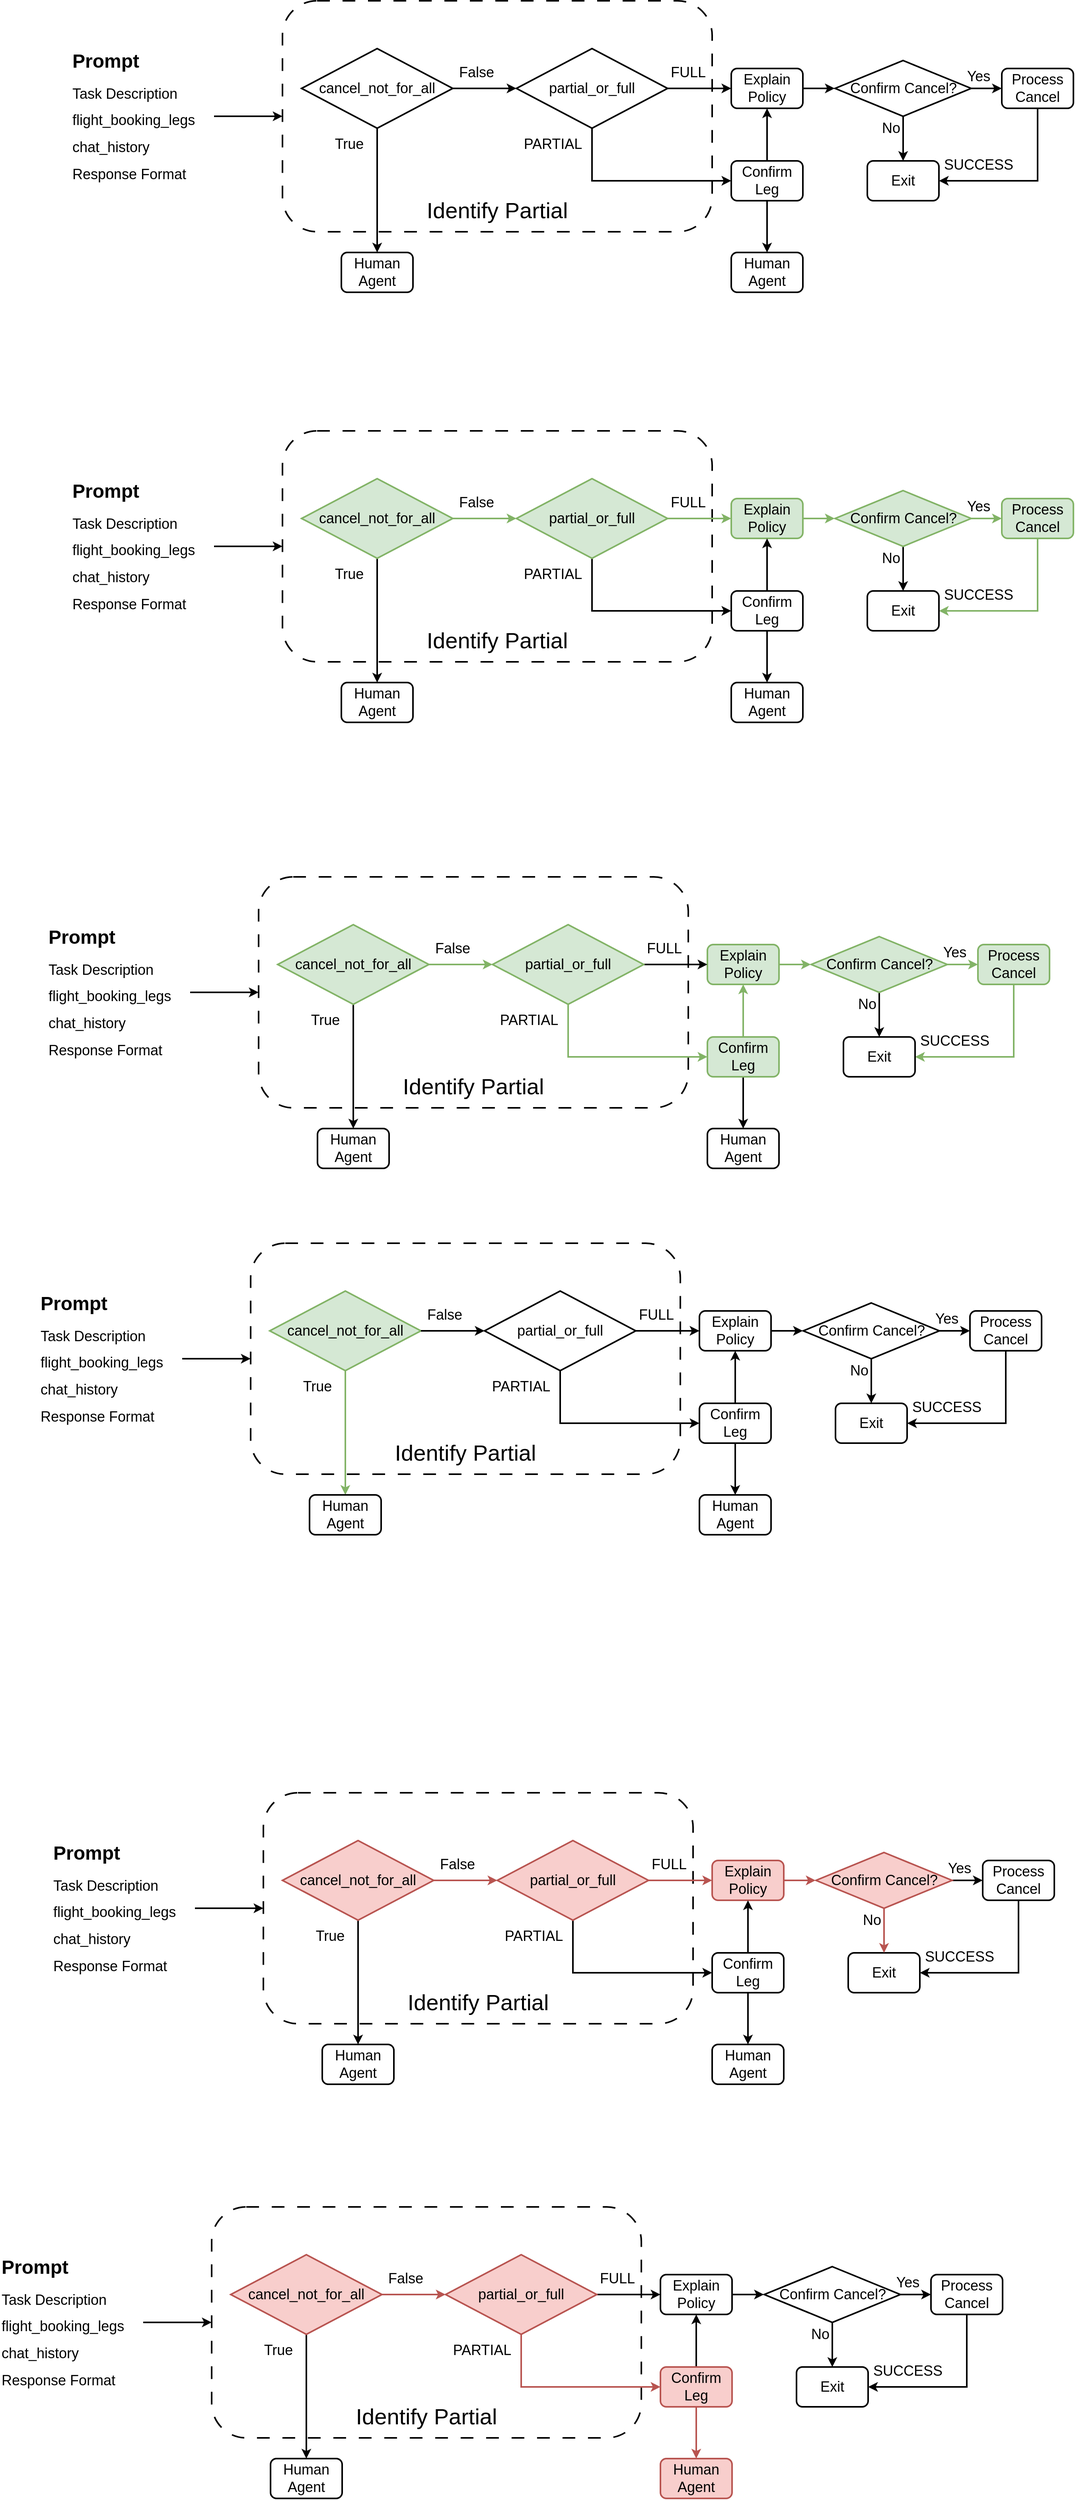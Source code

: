 <mxfile version="28.0.6">
  <diagram name="Page-1" id="xCdlMddHKtZS6q9IMVEG">
    <mxGraphModel dx="1426" dy="912" grid="1" gridSize="10" guides="1" tooltips="1" connect="1" arrows="1" fold="1" page="1" pageScale="1" pageWidth="2339" pageHeight="3300" math="0" shadow="0">
      <root>
        <mxCell id="0" />
        <mxCell id="1" parent="0" />
        <mxCell id="qVYU6EeJ7ByzWyDFsHAZ-2" value="&lt;div&gt;&lt;span style=&quot;font-size: 18px;&quot;&gt;&lt;br&gt;&lt;/span&gt;&lt;/div&gt;&lt;div style=&quot;font-size: 18px;&quot;&gt;&lt;span style=&quot;font-size: 18px;&quot;&gt;&lt;br&gt;&lt;/span&gt;&lt;/div&gt;&lt;div style=&quot;font-size: 18px;&quot;&gt;&lt;span style=&quot;font-size: 18px;&quot;&gt;&lt;br&gt;&lt;/span&gt;&lt;/div&gt;&lt;div style=&quot;font-size: 18px;&quot;&gt;&lt;span style=&quot;font-size: 18px;&quot;&gt;&lt;br&gt;&lt;/span&gt;&lt;/div&gt;&lt;div style=&quot;font-size: 18px;&quot;&gt;&lt;span style=&quot;font-size: 18px;&quot;&gt;&lt;br&gt;&lt;/span&gt;&lt;/div&gt;&lt;div style=&quot;font-size: 18px;&quot;&gt;&lt;span style=&quot;font-size: 18px;&quot;&gt;&lt;br&gt;&lt;/span&gt;&lt;/div&gt;&lt;div style=&quot;font-size: 18px;&quot;&gt;&lt;span style=&quot;font-size: 18px;&quot;&gt;&lt;br&gt;&lt;/span&gt;&lt;/div&gt;&lt;div style=&quot;font-size: 18px;&quot;&gt;&lt;span style=&quot;font-size: 18px;&quot;&gt;&lt;br&gt;&lt;/span&gt;&lt;/div&gt;&lt;div style=&quot;font-size: 18px;&quot;&gt;&lt;span style=&quot;font-size: 18px;&quot;&gt;&lt;br&gt;&lt;/span&gt;&lt;/div&gt;&lt;div style=&quot;font-size: 18px;&quot;&gt;&lt;br&gt;&lt;/div&gt;&lt;div style=&quot;font-size: 18px;&quot;&gt;&lt;br&gt;&lt;/div&gt;&lt;font style=&quot;font-size: 28px;&quot;&gt;Identify Partial&lt;/font&gt;" style="rounded=1;whiteSpace=wrap;html=1;strokeWidth=2;dashed=1;dashPattern=8 8;" parent="1" vertex="1">
          <mxGeometry x="536" y="720" width="540" height="290" as="geometry" />
        </mxCell>
        <mxCell id="IzdFr71GD7dRlexVMaEX-62" style="edgeStyle=orthogonalEdgeStyle;rounded=0;orthogonalLoop=1;jettySize=auto;html=1;strokeWidth=2;" edge="1" parent="1" source="qVYU6EeJ7ByzWyDFsHAZ-3">
          <mxGeometry relative="1" as="geometry">
            <mxPoint x="1230" y="830" as="targetPoint" />
          </mxGeometry>
        </mxCell>
        <mxCell id="qVYU6EeJ7ByzWyDFsHAZ-3" value="&lt;span style=&quot;font-size: 18px;&quot;&gt;Explain Policy&lt;/span&gt;" style="rounded=1;whiteSpace=wrap;html=1;strokeWidth=2;" parent="1" vertex="1">
          <mxGeometry x="1100" y="805" width="90" height="50" as="geometry" />
        </mxCell>
        <mxCell id="IzdFr71GD7dRlexVMaEX-9" style="edgeStyle=orthogonalEdgeStyle;rounded=0;orthogonalLoop=1;jettySize=auto;html=1;entryX=1;entryY=0.5;entryDx=0;entryDy=0;strokeWidth=2;" edge="1" parent="1" source="qVYU6EeJ7ByzWyDFsHAZ-5" target="qVYU6EeJ7ByzWyDFsHAZ-8">
          <mxGeometry relative="1" as="geometry">
            <Array as="points">
              <mxPoint x="1485" y="946" />
            </Array>
          </mxGeometry>
        </mxCell>
        <mxCell id="qVYU6EeJ7ByzWyDFsHAZ-5" value="&lt;span style=&quot;font-size: 18px;&quot;&gt;Process Cancel&lt;/span&gt;" style="rounded=1;whiteSpace=wrap;html=1;strokeWidth=2;" parent="1" vertex="1">
          <mxGeometry x="1440" y="805" width="90" height="50" as="geometry" />
        </mxCell>
        <mxCell id="uGWCk9tvpewRrLNEhI1z-3" style="edgeStyle=orthogonalEdgeStyle;rounded=0;orthogonalLoop=1;jettySize=auto;html=1;entryX=0.5;entryY=1;entryDx=0;entryDy=0;strokeWidth=2;" parent="1" source="qVYU6EeJ7ByzWyDFsHAZ-6" target="qVYU6EeJ7ByzWyDFsHAZ-3" edge="1">
          <mxGeometry relative="1" as="geometry" />
        </mxCell>
        <mxCell id="IzdFr71GD7dRlexVMaEX-5" style="edgeStyle=orthogonalEdgeStyle;rounded=0;orthogonalLoop=1;jettySize=auto;html=1;entryX=0.5;entryY=0;entryDx=0;entryDy=0;strokeWidth=2;" edge="1" parent="1" source="qVYU6EeJ7ByzWyDFsHAZ-6" target="qVYU6EeJ7ByzWyDFsHAZ-7">
          <mxGeometry relative="1" as="geometry" />
        </mxCell>
        <mxCell id="qVYU6EeJ7ByzWyDFsHAZ-6" value="&lt;span style=&quot;font-size: 18px;&quot;&gt;Confirm Leg&lt;/span&gt;" style="rounded=1;whiteSpace=wrap;html=1;strokeWidth=2;" parent="1" vertex="1">
          <mxGeometry x="1100" y="921" width="90" height="50" as="geometry" />
        </mxCell>
        <mxCell id="qVYU6EeJ7ByzWyDFsHAZ-7" value="&lt;span style=&quot;font-size: 18px;&quot;&gt;Human Agent&lt;/span&gt;" style="rounded=1;whiteSpace=wrap;html=1;strokeWidth=2;" parent="1" vertex="1">
          <mxGeometry x="1100" y="1036" width="90" height="50" as="geometry" />
        </mxCell>
        <mxCell id="qVYU6EeJ7ByzWyDFsHAZ-8" value="&lt;span style=&quot;font-size: 18px;&quot;&gt;Exit&lt;/span&gt;" style="rounded=1;whiteSpace=wrap;html=1;strokeWidth=2;" parent="1" vertex="1">
          <mxGeometry x="1271" y="921" width="90" height="50" as="geometry" />
        </mxCell>
        <mxCell id="IzdFr71GD7dRlexVMaEX-3" style="edgeStyle=orthogonalEdgeStyle;rounded=0;orthogonalLoop=1;jettySize=auto;html=1;entryX=0.5;entryY=0;entryDx=0;entryDy=0;strokeWidth=2;" edge="1" parent="1" source="uGWCk9tvpewRrLNEhI1z-50" target="IzdFr71GD7dRlexVMaEX-2">
          <mxGeometry relative="1" as="geometry" />
        </mxCell>
        <mxCell id="uGWCk9tvpewRrLNEhI1z-50" value="&lt;font style=&quot;font-size: 18px;&quot;&gt;cancel_not_for_all&lt;/font&gt;" style="strokeWidth=2;html=1;shape=mxgraph.flowchart.decision;whiteSpace=wrap;" parent="1" vertex="1">
          <mxGeometry x="560" y="780" width="190" height="100" as="geometry" />
        </mxCell>
        <mxCell id="uGWCk9tvpewRrLNEhI1z-54" style="edgeStyle=orthogonalEdgeStyle;rounded=0;orthogonalLoop=1;jettySize=auto;html=1;entryX=0;entryY=0.5;entryDx=0;entryDy=0;strokeWidth=2;" parent="1" source="uGWCk9tvpewRrLNEhI1z-51" target="qVYU6EeJ7ByzWyDFsHAZ-3" edge="1">
          <mxGeometry relative="1" as="geometry" />
        </mxCell>
        <mxCell id="IzdFr71GD7dRlexVMaEX-8" style="edgeStyle=orthogonalEdgeStyle;rounded=0;orthogonalLoop=1;jettySize=auto;html=1;entryX=0;entryY=0.5;entryDx=0;entryDy=0;strokeWidth=2;" edge="1" parent="1" source="uGWCk9tvpewRrLNEhI1z-51" target="qVYU6EeJ7ByzWyDFsHAZ-6">
          <mxGeometry relative="1" as="geometry">
            <Array as="points">
              <mxPoint x="925" y="946" />
            </Array>
          </mxGeometry>
        </mxCell>
        <mxCell id="uGWCk9tvpewRrLNEhI1z-51" value="&lt;span style=&quot;font-size: 18px;&quot;&gt;partial_or_full&lt;/span&gt;" style="strokeWidth=2;html=1;shape=mxgraph.flowchart.decision;whiteSpace=wrap;" parent="1" vertex="1">
          <mxGeometry x="830" y="780" width="190" height="100" as="geometry" />
        </mxCell>
        <mxCell id="uGWCk9tvpewRrLNEhI1z-53" style="edgeStyle=orthogonalEdgeStyle;rounded=0;orthogonalLoop=1;jettySize=auto;html=1;entryX=0;entryY=0.5;entryDx=0;entryDy=0;entryPerimeter=0;strokeWidth=2;" parent="1" source="uGWCk9tvpewRrLNEhI1z-50" target="uGWCk9tvpewRrLNEhI1z-51" edge="1">
          <mxGeometry relative="1" as="geometry" />
        </mxCell>
        <mxCell id="uGWCk9tvpewRrLNEhI1z-56" value="&lt;font style=&quot;font-size: 18px;&quot;&gt;True&lt;/font&gt;" style="text;html=1;align=center;verticalAlign=middle;whiteSpace=wrap;rounded=0;" parent="1" vertex="1">
          <mxGeometry x="590" y="885" width="60" height="30" as="geometry" />
        </mxCell>
        <mxCell id="uGWCk9tvpewRrLNEhI1z-59" value="&lt;font style=&quot;font-size: 18px;&quot;&gt;False&lt;/font&gt;" style="text;html=1;align=center;verticalAlign=middle;whiteSpace=wrap;rounded=0;" parent="1" vertex="1">
          <mxGeometry x="750" y="795" width="60" height="30" as="geometry" />
        </mxCell>
        <mxCell id="uGWCk9tvpewRrLNEhI1z-60" value="&lt;font style=&quot;font-size: 18px;&quot;&gt;FULL&lt;/font&gt;" style="text;html=1;align=center;verticalAlign=middle;whiteSpace=wrap;rounded=0;" parent="1" vertex="1">
          <mxGeometry x="1016" y="795" width="60" height="30" as="geometry" />
        </mxCell>
        <mxCell id="uGWCk9tvpewRrLNEhI1z-62" value="&lt;span style=&quot;font-size: 18px;&quot;&gt;PARTIAL&lt;/span&gt;" style="text;html=1;align=center;verticalAlign=middle;whiteSpace=wrap;rounded=0;" parent="1" vertex="1">
          <mxGeometry x="846" y="885" width="60" height="30" as="geometry" />
        </mxCell>
        <mxCell id="uGWCk9tvpewRrLNEhI1z-63" value="&lt;font style=&quot;font-size: 18px;&quot;&gt;SUCCESS&lt;/font&gt;" style="text;html=1;align=center;verticalAlign=middle;whiteSpace=wrap;rounded=0;" parent="1" vertex="1">
          <mxGeometry x="1381" y="911" width="60" height="30" as="geometry" />
        </mxCell>
        <mxCell id="IzdFr71GD7dRlexVMaEX-2" value="&lt;span style=&quot;font-size: 18px;&quot;&gt;Human Agent&lt;/span&gt;" style="rounded=1;whiteSpace=wrap;html=1;strokeWidth=2;" vertex="1" parent="1">
          <mxGeometry x="610" y="1036" width="90" height="50" as="geometry" />
        </mxCell>
        <mxCell id="IzdFr71GD7dRlexVMaEX-57" style="edgeStyle=orthogonalEdgeStyle;rounded=0;orthogonalLoop=1;jettySize=auto;html=1;entryX=0;entryY=0.5;entryDx=0;entryDy=0;strokeWidth=2;" edge="1" parent="1" source="IzdFr71GD7dRlexVMaEX-54" target="qVYU6EeJ7ByzWyDFsHAZ-2">
          <mxGeometry relative="1" as="geometry" />
        </mxCell>
        <mxCell id="IzdFr71GD7dRlexVMaEX-54" value="&lt;h1 style=&quot;margin-top: 0px;&quot;&gt;Prompt&lt;/h1&gt;&lt;div&gt;&lt;font style=&quot;font-size: 18px;&quot;&gt;Task Description&lt;/font&gt;&lt;/div&gt;&lt;p&gt;&lt;font style=&quot;font-size: 18px;&quot;&gt;flight_booking_legs&lt;/font&gt;&lt;/p&gt;&lt;p&gt;&lt;font style=&quot;font-size: 18px;&quot;&gt;chat_history&lt;/font&gt;&lt;/p&gt;&lt;p&gt;&lt;font style=&quot;font-size: 18px;&quot;&gt;Response Format&lt;/font&gt;&lt;/p&gt;" style="text;html=1;whiteSpace=wrap;overflow=hidden;rounded=0;shadow=0;glass=0;strokeColor=none;" vertex="1" parent="1">
          <mxGeometry x="270" y="775" width="180" height="180" as="geometry" />
        </mxCell>
        <mxCell id="IzdFr71GD7dRlexVMaEX-58" value="&lt;font style=&quot;font-size: 18px;&quot;&gt;Yes&lt;/font&gt;" style="text;html=1;align=center;verticalAlign=middle;whiteSpace=wrap;rounded=0;" vertex="1" parent="1">
          <mxGeometry x="1381" y="800" width="60" height="30" as="geometry" />
        </mxCell>
        <mxCell id="IzdFr71GD7dRlexVMaEX-59" value="&lt;font style=&quot;font-size: 18px;&quot;&gt;No&lt;/font&gt;" style="text;html=1;align=center;verticalAlign=middle;whiteSpace=wrap;rounded=0;" vertex="1" parent="1">
          <mxGeometry x="1271" y="865" width="60" height="30" as="geometry" />
        </mxCell>
        <mxCell id="IzdFr71GD7dRlexVMaEX-63" style="edgeStyle=orthogonalEdgeStyle;rounded=0;orthogonalLoop=1;jettySize=auto;html=1;entryX=0;entryY=0.5;entryDx=0;entryDy=0;strokeWidth=2;" edge="1" parent="1" source="IzdFr71GD7dRlexVMaEX-61" target="qVYU6EeJ7ByzWyDFsHAZ-5">
          <mxGeometry relative="1" as="geometry" />
        </mxCell>
        <mxCell id="IzdFr71GD7dRlexVMaEX-64" style="edgeStyle=orthogonalEdgeStyle;rounded=0;orthogonalLoop=1;jettySize=auto;html=1;entryX=0.5;entryY=0;entryDx=0;entryDy=0;strokeWidth=2;" edge="1" parent="1" source="IzdFr71GD7dRlexVMaEX-61" target="qVYU6EeJ7ByzWyDFsHAZ-8">
          <mxGeometry relative="1" as="geometry" />
        </mxCell>
        <mxCell id="IzdFr71GD7dRlexVMaEX-61" value="&lt;span style=&quot;font-size: 18px;&quot;&gt;Confirm Cancel?&lt;/span&gt;" style="rhombus;whiteSpace=wrap;html=1;strokeWidth=2;" vertex="1" parent="1">
          <mxGeometry x="1230.5" y="795" width="171" height="70" as="geometry" />
        </mxCell>
        <mxCell id="IzdFr71GD7dRlexVMaEX-65" value="&lt;div&gt;&lt;span style=&quot;font-size: 18px;&quot;&gt;&lt;br&gt;&lt;/span&gt;&lt;/div&gt;&lt;div style=&quot;font-size: 18px;&quot;&gt;&lt;span style=&quot;font-size: 18px;&quot;&gt;&lt;br&gt;&lt;/span&gt;&lt;/div&gt;&lt;div style=&quot;font-size: 18px;&quot;&gt;&lt;span style=&quot;font-size: 18px;&quot;&gt;&lt;br&gt;&lt;/span&gt;&lt;/div&gt;&lt;div style=&quot;font-size: 18px;&quot;&gt;&lt;span style=&quot;font-size: 18px;&quot;&gt;&lt;br&gt;&lt;/span&gt;&lt;/div&gt;&lt;div style=&quot;font-size: 18px;&quot;&gt;&lt;span style=&quot;font-size: 18px;&quot;&gt;&lt;br&gt;&lt;/span&gt;&lt;/div&gt;&lt;div style=&quot;font-size: 18px;&quot;&gt;&lt;span style=&quot;font-size: 18px;&quot;&gt;&lt;br&gt;&lt;/span&gt;&lt;/div&gt;&lt;div style=&quot;font-size: 18px;&quot;&gt;&lt;span style=&quot;font-size: 18px;&quot;&gt;&lt;br&gt;&lt;/span&gt;&lt;/div&gt;&lt;div style=&quot;font-size: 18px;&quot;&gt;&lt;span style=&quot;font-size: 18px;&quot;&gt;&lt;br&gt;&lt;/span&gt;&lt;/div&gt;&lt;div style=&quot;font-size: 18px;&quot;&gt;&lt;span style=&quot;font-size: 18px;&quot;&gt;&lt;br&gt;&lt;/span&gt;&lt;/div&gt;&lt;div style=&quot;font-size: 18px;&quot;&gt;&lt;br&gt;&lt;/div&gt;&lt;div style=&quot;font-size: 18px;&quot;&gt;&lt;br&gt;&lt;/div&gt;&lt;font style=&quot;font-size: 28px;&quot;&gt;Identify Partial&lt;/font&gt;" style="rounded=1;whiteSpace=wrap;html=1;strokeWidth=2;dashed=1;dashPattern=8 8;" vertex="1" parent="1">
          <mxGeometry x="536" y="1260" width="540" height="290" as="geometry" />
        </mxCell>
        <mxCell id="IzdFr71GD7dRlexVMaEX-66" style="edgeStyle=orthogonalEdgeStyle;rounded=0;orthogonalLoop=1;jettySize=auto;html=1;strokeWidth=2;fillColor=#d5e8d4;strokeColor=#82b366;" edge="1" parent="1" source="IzdFr71GD7dRlexVMaEX-67">
          <mxGeometry relative="1" as="geometry">
            <mxPoint x="1230" y="1370" as="targetPoint" />
          </mxGeometry>
        </mxCell>
        <mxCell id="IzdFr71GD7dRlexVMaEX-67" value="&lt;span style=&quot;font-size: 18px;&quot;&gt;Explain Policy&lt;/span&gt;" style="rounded=1;whiteSpace=wrap;html=1;strokeWidth=2;fillColor=#d5e8d4;strokeColor=#82b366;" vertex="1" parent="1">
          <mxGeometry x="1100" y="1345" width="90" height="50" as="geometry" />
        </mxCell>
        <mxCell id="IzdFr71GD7dRlexVMaEX-68" style="edgeStyle=orthogonalEdgeStyle;rounded=0;orthogonalLoop=1;jettySize=auto;html=1;entryX=1;entryY=0.5;entryDx=0;entryDy=0;strokeWidth=2;fillColor=#d5e8d4;strokeColor=#82b366;" edge="1" parent="1" source="IzdFr71GD7dRlexVMaEX-69" target="IzdFr71GD7dRlexVMaEX-74">
          <mxGeometry relative="1" as="geometry">
            <Array as="points">
              <mxPoint x="1485" y="1486" />
            </Array>
          </mxGeometry>
        </mxCell>
        <mxCell id="IzdFr71GD7dRlexVMaEX-69" value="&lt;span style=&quot;font-size: 18px;&quot;&gt;Process Cancel&lt;/span&gt;" style="rounded=1;whiteSpace=wrap;html=1;strokeWidth=2;fillColor=#d5e8d4;strokeColor=#82b366;" vertex="1" parent="1">
          <mxGeometry x="1440" y="1345" width="90" height="50" as="geometry" />
        </mxCell>
        <mxCell id="IzdFr71GD7dRlexVMaEX-70" style="edgeStyle=orthogonalEdgeStyle;rounded=0;orthogonalLoop=1;jettySize=auto;html=1;entryX=0.5;entryY=1;entryDx=0;entryDy=0;strokeWidth=2;" edge="1" parent="1" source="IzdFr71GD7dRlexVMaEX-72" target="IzdFr71GD7dRlexVMaEX-67">
          <mxGeometry relative="1" as="geometry" />
        </mxCell>
        <mxCell id="IzdFr71GD7dRlexVMaEX-71" style="edgeStyle=orthogonalEdgeStyle;rounded=0;orthogonalLoop=1;jettySize=auto;html=1;entryX=0.5;entryY=0;entryDx=0;entryDy=0;strokeWidth=2;" edge="1" parent="1" source="IzdFr71GD7dRlexVMaEX-72" target="IzdFr71GD7dRlexVMaEX-73">
          <mxGeometry relative="1" as="geometry" />
        </mxCell>
        <mxCell id="IzdFr71GD7dRlexVMaEX-72" value="&lt;span style=&quot;font-size: 18px;&quot;&gt;Confirm Leg&lt;/span&gt;" style="rounded=1;whiteSpace=wrap;html=1;strokeWidth=2;" vertex="1" parent="1">
          <mxGeometry x="1100" y="1461" width="90" height="50" as="geometry" />
        </mxCell>
        <mxCell id="IzdFr71GD7dRlexVMaEX-73" value="&lt;span style=&quot;font-size: 18px;&quot;&gt;Human Agent&lt;/span&gt;" style="rounded=1;whiteSpace=wrap;html=1;strokeWidth=2;" vertex="1" parent="1">
          <mxGeometry x="1100" y="1576" width="90" height="50" as="geometry" />
        </mxCell>
        <mxCell id="IzdFr71GD7dRlexVMaEX-74" value="&lt;span style=&quot;font-size: 18px;&quot;&gt;Exit&lt;/span&gt;" style="rounded=1;whiteSpace=wrap;html=1;strokeWidth=2;" vertex="1" parent="1">
          <mxGeometry x="1271" y="1461" width="90" height="50" as="geometry" />
        </mxCell>
        <mxCell id="IzdFr71GD7dRlexVMaEX-75" style="edgeStyle=orthogonalEdgeStyle;rounded=0;orthogonalLoop=1;jettySize=auto;html=1;entryX=0.5;entryY=0;entryDx=0;entryDy=0;strokeWidth=2;" edge="1" parent="1" source="IzdFr71GD7dRlexVMaEX-76" target="IzdFr71GD7dRlexVMaEX-86">
          <mxGeometry relative="1" as="geometry" />
        </mxCell>
        <mxCell id="IzdFr71GD7dRlexVMaEX-76" value="&lt;font style=&quot;font-size: 18px;&quot;&gt;cancel_not_for_all&lt;/font&gt;" style="strokeWidth=2;html=1;shape=mxgraph.flowchart.decision;whiteSpace=wrap;fillColor=#d5e8d4;strokeColor=#82b366;" vertex="1" parent="1">
          <mxGeometry x="560" y="1320" width="190" height="100" as="geometry" />
        </mxCell>
        <mxCell id="IzdFr71GD7dRlexVMaEX-77" style="edgeStyle=orthogonalEdgeStyle;rounded=0;orthogonalLoop=1;jettySize=auto;html=1;entryX=0;entryY=0.5;entryDx=0;entryDy=0;strokeWidth=2;fillColor=#d5e8d4;strokeColor=#82b366;" edge="1" parent="1" source="IzdFr71GD7dRlexVMaEX-79" target="IzdFr71GD7dRlexVMaEX-67">
          <mxGeometry relative="1" as="geometry" />
        </mxCell>
        <mxCell id="IzdFr71GD7dRlexVMaEX-78" style="edgeStyle=orthogonalEdgeStyle;rounded=0;orthogonalLoop=1;jettySize=auto;html=1;entryX=0;entryY=0.5;entryDx=0;entryDy=0;strokeWidth=2;" edge="1" parent="1" source="IzdFr71GD7dRlexVMaEX-79" target="IzdFr71GD7dRlexVMaEX-72">
          <mxGeometry relative="1" as="geometry">
            <Array as="points">
              <mxPoint x="925" y="1486" />
            </Array>
          </mxGeometry>
        </mxCell>
        <mxCell id="IzdFr71GD7dRlexVMaEX-79" value="&lt;span style=&quot;font-size: 18px;&quot;&gt;partial_or_full&lt;/span&gt;" style="strokeWidth=2;html=1;shape=mxgraph.flowchart.decision;whiteSpace=wrap;fillColor=#d5e8d4;strokeColor=#82b366;" vertex="1" parent="1">
          <mxGeometry x="830" y="1320" width="190" height="100" as="geometry" />
        </mxCell>
        <mxCell id="IzdFr71GD7dRlexVMaEX-80" style="edgeStyle=orthogonalEdgeStyle;rounded=0;orthogonalLoop=1;jettySize=auto;html=1;entryX=0;entryY=0.5;entryDx=0;entryDy=0;entryPerimeter=0;strokeWidth=2;fillColor=#d5e8d4;strokeColor=#82b366;" edge="1" parent="1" source="IzdFr71GD7dRlexVMaEX-76" target="IzdFr71GD7dRlexVMaEX-79">
          <mxGeometry relative="1" as="geometry" />
        </mxCell>
        <mxCell id="IzdFr71GD7dRlexVMaEX-81" value="&lt;font style=&quot;font-size: 18px;&quot;&gt;True&lt;/font&gt;" style="text;html=1;align=center;verticalAlign=middle;whiteSpace=wrap;rounded=0;" vertex="1" parent="1">
          <mxGeometry x="590" y="1425" width="60" height="30" as="geometry" />
        </mxCell>
        <mxCell id="IzdFr71GD7dRlexVMaEX-82" value="&lt;font style=&quot;font-size: 18px;&quot;&gt;False&lt;/font&gt;" style="text;html=1;align=center;verticalAlign=middle;whiteSpace=wrap;rounded=0;" vertex="1" parent="1">
          <mxGeometry x="750" y="1335" width="60" height="30" as="geometry" />
        </mxCell>
        <mxCell id="IzdFr71GD7dRlexVMaEX-83" value="&lt;font style=&quot;font-size: 18px;&quot;&gt;FULL&lt;/font&gt;" style="text;html=1;align=center;verticalAlign=middle;whiteSpace=wrap;rounded=0;" vertex="1" parent="1">
          <mxGeometry x="1016" y="1335" width="60" height="30" as="geometry" />
        </mxCell>
        <mxCell id="IzdFr71GD7dRlexVMaEX-84" value="&lt;span style=&quot;font-size: 18px;&quot;&gt;PARTIAL&lt;/span&gt;" style="text;html=1;align=center;verticalAlign=middle;whiteSpace=wrap;rounded=0;" vertex="1" parent="1">
          <mxGeometry x="846" y="1425" width="60" height="30" as="geometry" />
        </mxCell>
        <mxCell id="IzdFr71GD7dRlexVMaEX-85" value="&lt;font style=&quot;font-size: 18px;&quot;&gt;SUCCESS&lt;/font&gt;" style="text;html=1;align=center;verticalAlign=middle;whiteSpace=wrap;rounded=0;" vertex="1" parent="1">
          <mxGeometry x="1381" y="1451" width="60" height="30" as="geometry" />
        </mxCell>
        <mxCell id="IzdFr71GD7dRlexVMaEX-86" value="&lt;span style=&quot;font-size: 18px;&quot;&gt;Human Agent&lt;/span&gt;" style="rounded=1;whiteSpace=wrap;html=1;strokeWidth=2;" vertex="1" parent="1">
          <mxGeometry x="610" y="1576" width="90" height="50" as="geometry" />
        </mxCell>
        <mxCell id="IzdFr71GD7dRlexVMaEX-87" style="edgeStyle=orthogonalEdgeStyle;rounded=0;orthogonalLoop=1;jettySize=auto;html=1;entryX=0;entryY=0.5;entryDx=0;entryDy=0;strokeWidth=2;" edge="1" parent="1" source="IzdFr71GD7dRlexVMaEX-88" target="IzdFr71GD7dRlexVMaEX-65">
          <mxGeometry relative="1" as="geometry" />
        </mxCell>
        <mxCell id="IzdFr71GD7dRlexVMaEX-88" value="&lt;h1 style=&quot;margin-top: 0px;&quot;&gt;Prompt&lt;/h1&gt;&lt;div&gt;&lt;font style=&quot;font-size: 18px;&quot;&gt;Task Description&lt;/font&gt;&lt;/div&gt;&lt;p&gt;&lt;font style=&quot;font-size: 18px;&quot;&gt;flight_booking_legs&lt;/font&gt;&lt;/p&gt;&lt;p&gt;&lt;font style=&quot;font-size: 18px;&quot;&gt;chat_history&lt;/font&gt;&lt;/p&gt;&lt;p&gt;&lt;font style=&quot;font-size: 18px;&quot;&gt;Response Format&lt;/font&gt;&lt;/p&gt;" style="text;html=1;whiteSpace=wrap;overflow=hidden;rounded=0;shadow=0;glass=0;strokeColor=none;" vertex="1" parent="1">
          <mxGeometry x="270" y="1315" width="180" height="180" as="geometry" />
        </mxCell>
        <mxCell id="IzdFr71GD7dRlexVMaEX-89" value="&lt;font style=&quot;font-size: 18px;&quot;&gt;Yes&lt;/font&gt;" style="text;html=1;align=center;verticalAlign=middle;whiteSpace=wrap;rounded=0;" vertex="1" parent="1">
          <mxGeometry x="1381" y="1340" width="60" height="30" as="geometry" />
        </mxCell>
        <mxCell id="IzdFr71GD7dRlexVMaEX-90" value="&lt;font style=&quot;font-size: 18px;&quot;&gt;No&lt;/font&gt;" style="text;html=1;align=center;verticalAlign=middle;whiteSpace=wrap;rounded=0;" vertex="1" parent="1">
          <mxGeometry x="1271" y="1405" width="60" height="30" as="geometry" />
        </mxCell>
        <mxCell id="IzdFr71GD7dRlexVMaEX-91" style="edgeStyle=orthogonalEdgeStyle;rounded=0;orthogonalLoop=1;jettySize=auto;html=1;entryX=0;entryY=0.5;entryDx=0;entryDy=0;strokeWidth=2;fillColor=#d5e8d4;strokeColor=#82b366;" edge="1" parent="1" source="IzdFr71GD7dRlexVMaEX-93" target="IzdFr71GD7dRlexVMaEX-69">
          <mxGeometry relative="1" as="geometry" />
        </mxCell>
        <mxCell id="IzdFr71GD7dRlexVMaEX-92" style="edgeStyle=orthogonalEdgeStyle;rounded=0;orthogonalLoop=1;jettySize=auto;html=1;entryX=0.5;entryY=0;entryDx=0;entryDy=0;strokeWidth=2;" edge="1" parent="1" source="IzdFr71GD7dRlexVMaEX-93" target="IzdFr71GD7dRlexVMaEX-74">
          <mxGeometry relative="1" as="geometry" />
        </mxCell>
        <mxCell id="IzdFr71GD7dRlexVMaEX-93" value="&lt;span style=&quot;font-size: 18px;&quot;&gt;Confirm Cancel?&lt;/span&gt;" style="rhombus;whiteSpace=wrap;html=1;strokeWidth=2;fillColor=#d5e8d4;strokeColor=#82b366;" vertex="1" parent="1">
          <mxGeometry x="1230.5" y="1335" width="171" height="70" as="geometry" />
        </mxCell>
        <mxCell id="IzdFr71GD7dRlexVMaEX-94" value="&lt;div&gt;&lt;span style=&quot;font-size: 18px;&quot;&gt;&lt;br&gt;&lt;/span&gt;&lt;/div&gt;&lt;div style=&quot;font-size: 18px;&quot;&gt;&lt;span style=&quot;font-size: 18px;&quot;&gt;&lt;br&gt;&lt;/span&gt;&lt;/div&gt;&lt;div style=&quot;font-size: 18px;&quot;&gt;&lt;span style=&quot;font-size: 18px;&quot;&gt;&lt;br&gt;&lt;/span&gt;&lt;/div&gt;&lt;div style=&quot;font-size: 18px;&quot;&gt;&lt;span style=&quot;font-size: 18px;&quot;&gt;&lt;br&gt;&lt;/span&gt;&lt;/div&gt;&lt;div style=&quot;font-size: 18px;&quot;&gt;&lt;span style=&quot;font-size: 18px;&quot;&gt;&lt;br&gt;&lt;/span&gt;&lt;/div&gt;&lt;div style=&quot;font-size: 18px;&quot;&gt;&lt;span style=&quot;font-size: 18px;&quot;&gt;&lt;br&gt;&lt;/span&gt;&lt;/div&gt;&lt;div style=&quot;font-size: 18px;&quot;&gt;&lt;span style=&quot;font-size: 18px;&quot;&gt;&lt;br&gt;&lt;/span&gt;&lt;/div&gt;&lt;div style=&quot;font-size: 18px;&quot;&gt;&lt;span style=&quot;font-size: 18px;&quot;&gt;&lt;br&gt;&lt;/span&gt;&lt;/div&gt;&lt;div style=&quot;font-size: 18px;&quot;&gt;&lt;span style=&quot;font-size: 18px;&quot;&gt;&lt;br&gt;&lt;/span&gt;&lt;/div&gt;&lt;div style=&quot;font-size: 18px;&quot;&gt;&lt;br&gt;&lt;/div&gt;&lt;div style=&quot;font-size: 18px;&quot;&gt;&lt;br&gt;&lt;/div&gt;&lt;font style=&quot;font-size: 28px;&quot;&gt;Identify Partial&lt;/font&gt;" style="rounded=1;whiteSpace=wrap;html=1;strokeWidth=2;dashed=1;dashPattern=8 8;" vertex="1" parent="1">
          <mxGeometry x="506" y="1820" width="540" height="290" as="geometry" />
        </mxCell>
        <mxCell id="IzdFr71GD7dRlexVMaEX-95" style="edgeStyle=orthogonalEdgeStyle;rounded=0;orthogonalLoop=1;jettySize=auto;html=1;strokeWidth=2;fillColor=#d5e8d4;strokeColor=#82b366;" edge="1" parent="1" source="IzdFr71GD7dRlexVMaEX-96">
          <mxGeometry relative="1" as="geometry">
            <mxPoint x="1200" y="1930" as="targetPoint" />
          </mxGeometry>
        </mxCell>
        <mxCell id="IzdFr71GD7dRlexVMaEX-96" value="&lt;span style=&quot;font-size: 18px;&quot;&gt;Explain Policy&lt;/span&gt;" style="rounded=1;whiteSpace=wrap;html=1;strokeWidth=2;fillColor=#d5e8d4;strokeColor=#82b366;" vertex="1" parent="1">
          <mxGeometry x="1070" y="1905" width="90" height="50" as="geometry" />
        </mxCell>
        <mxCell id="IzdFr71GD7dRlexVMaEX-97" style="edgeStyle=orthogonalEdgeStyle;rounded=0;orthogonalLoop=1;jettySize=auto;html=1;entryX=1;entryY=0.5;entryDx=0;entryDy=0;strokeWidth=2;fillColor=#d5e8d4;strokeColor=#82b366;" edge="1" parent="1" source="IzdFr71GD7dRlexVMaEX-98" target="IzdFr71GD7dRlexVMaEX-103">
          <mxGeometry relative="1" as="geometry">
            <Array as="points">
              <mxPoint x="1455" y="2046" />
            </Array>
          </mxGeometry>
        </mxCell>
        <mxCell id="IzdFr71GD7dRlexVMaEX-98" value="&lt;span style=&quot;font-size: 18px;&quot;&gt;Process Cancel&lt;/span&gt;" style="rounded=1;whiteSpace=wrap;html=1;strokeWidth=2;fillColor=#d5e8d4;strokeColor=#82b366;" vertex="1" parent="1">
          <mxGeometry x="1410" y="1905" width="90" height="50" as="geometry" />
        </mxCell>
        <mxCell id="IzdFr71GD7dRlexVMaEX-99" style="edgeStyle=orthogonalEdgeStyle;rounded=0;orthogonalLoop=1;jettySize=auto;html=1;entryX=0.5;entryY=1;entryDx=0;entryDy=0;strokeWidth=2;fillColor=#d5e8d4;strokeColor=#82b366;" edge="1" parent="1" source="IzdFr71GD7dRlexVMaEX-101" target="IzdFr71GD7dRlexVMaEX-96">
          <mxGeometry relative="1" as="geometry" />
        </mxCell>
        <mxCell id="IzdFr71GD7dRlexVMaEX-100" style="edgeStyle=orthogonalEdgeStyle;rounded=0;orthogonalLoop=1;jettySize=auto;html=1;entryX=0.5;entryY=0;entryDx=0;entryDy=0;strokeWidth=2;" edge="1" parent="1" source="IzdFr71GD7dRlexVMaEX-101" target="IzdFr71GD7dRlexVMaEX-102">
          <mxGeometry relative="1" as="geometry" />
        </mxCell>
        <mxCell id="IzdFr71GD7dRlexVMaEX-101" value="&lt;span style=&quot;font-size: 18px;&quot;&gt;Confirm Leg&lt;/span&gt;" style="rounded=1;whiteSpace=wrap;html=1;strokeWidth=2;fillColor=#d5e8d4;strokeColor=#82b366;" vertex="1" parent="1">
          <mxGeometry x="1070" y="2021" width="90" height="50" as="geometry" />
        </mxCell>
        <mxCell id="IzdFr71GD7dRlexVMaEX-102" value="&lt;span style=&quot;font-size: 18px;&quot;&gt;Human Agent&lt;/span&gt;" style="rounded=1;whiteSpace=wrap;html=1;strokeWidth=2;" vertex="1" parent="1">
          <mxGeometry x="1070" y="2136" width="90" height="50" as="geometry" />
        </mxCell>
        <mxCell id="IzdFr71GD7dRlexVMaEX-103" value="&lt;span style=&quot;font-size: 18px;&quot;&gt;Exit&lt;/span&gt;" style="rounded=1;whiteSpace=wrap;html=1;strokeWidth=2;" vertex="1" parent="1">
          <mxGeometry x="1241" y="2021" width="90" height="50" as="geometry" />
        </mxCell>
        <mxCell id="IzdFr71GD7dRlexVMaEX-104" style="edgeStyle=orthogonalEdgeStyle;rounded=0;orthogonalLoop=1;jettySize=auto;html=1;entryX=0.5;entryY=0;entryDx=0;entryDy=0;strokeWidth=2;" edge="1" parent="1" source="IzdFr71GD7dRlexVMaEX-105" target="IzdFr71GD7dRlexVMaEX-115">
          <mxGeometry relative="1" as="geometry" />
        </mxCell>
        <mxCell id="IzdFr71GD7dRlexVMaEX-105" value="&lt;font style=&quot;font-size: 18px;&quot;&gt;cancel_not_for_all&lt;/font&gt;" style="strokeWidth=2;html=1;shape=mxgraph.flowchart.decision;whiteSpace=wrap;fillColor=#d5e8d4;strokeColor=#82b366;" vertex="1" parent="1">
          <mxGeometry x="530" y="1880" width="190" height="100" as="geometry" />
        </mxCell>
        <mxCell id="IzdFr71GD7dRlexVMaEX-106" style="edgeStyle=orthogonalEdgeStyle;rounded=0;orthogonalLoop=1;jettySize=auto;html=1;entryX=0;entryY=0.5;entryDx=0;entryDy=0;strokeWidth=2;" edge="1" parent="1" source="IzdFr71GD7dRlexVMaEX-108" target="IzdFr71GD7dRlexVMaEX-96">
          <mxGeometry relative="1" as="geometry" />
        </mxCell>
        <mxCell id="IzdFr71GD7dRlexVMaEX-107" style="edgeStyle=orthogonalEdgeStyle;rounded=0;orthogonalLoop=1;jettySize=auto;html=1;entryX=0;entryY=0.5;entryDx=0;entryDy=0;strokeWidth=2;fillColor=#d5e8d4;strokeColor=#82b366;" edge="1" parent="1" source="IzdFr71GD7dRlexVMaEX-108" target="IzdFr71GD7dRlexVMaEX-101">
          <mxGeometry relative="1" as="geometry">
            <Array as="points">
              <mxPoint x="895" y="2046" />
            </Array>
          </mxGeometry>
        </mxCell>
        <mxCell id="IzdFr71GD7dRlexVMaEX-108" value="&lt;span style=&quot;font-size: 18px;&quot;&gt;partial_or_full&lt;/span&gt;" style="strokeWidth=2;html=1;shape=mxgraph.flowchart.decision;whiteSpace=wrap;fillColor=#d5e8d4;strokeColor=#82b366;" vertex="1" parent="1">
          <mxGeometry x="800" y="1880" width="190" height="100" as="geometry" />
        </mxCell>
        <mxCell id="IzdFr71GD7dRlexVMaEX-109" style="edgeStyle=orthogonalEdgeStyle;rounded=0;orthogonalLoop=1;jettySize=auto;html=1;entryX=0;entryY=0.5;entryDx=0;entryDy=0;entryPerimeter=0;strokeWidth=2;fillColor=#d5e8d4;strokeColor=#82b366;" edge="1" parent="1" source="IzdFr71GD7dRlexVMaEX-105" target="IzdFr71GD7dRlexVMaEX-108">
          <mxGeometry relative="1" as="geometry" />
        </mxCell>
        <mxCell id="IzdFr71GD7dRlexVMaEX-110" value="&lt;font style=&quot;font-size: 18px;&quot;&gt;True&lt;/font&gt;" style="text;html=1;align=center;verticalAlign=middle;whiteSpace=wrap;rounded=0;" vertex="1" parent="1">
          <mxGeometry x="560" y="1985" width="60" height="30" as="geometry" />
        </mxCell>
        <mxCell id="IzdFr71GD7dRlexVMaEX-111" value="&lt;font style=&quot;font-size: 18px;&quot;&gt;False&lt;/font&gt;" style="text;html=1;align=center;verticalAlign=middle;whiteSpace=wrap;rounded=0;" vertex="1" parent="1">
          <mxGeometry x="720" y="1895" width="60" height="30" as="geometry" />
        </mxCell>
        <mxCell id="IzdFr71GD7dRlexVMaEX-112" value="&lt;font style=&quot;font-size: 18px;&quot;&gt;FULL&lt;/font&gt;" style="text;html=1;align=center;verticalAlign=middle;whiteSpace=wrap;rounded=0;" vertex="1" parent="1">
          <mxGeometry x="986" y="1895" width="60" height="30" as="geometry" />
        </mxCell>
        <mxCell id="IzdFr71GD7dRlexVMaEX-113" value="&lt;span style=&quot;font-size: 18px;&quot;&gt;PARTIAL&lt;/span&gt;" style="text;html=1;align=center;verticalAlign=middle;whiteSpace=wrap;rounded=0;" vertex="1" parent="1">
          <mxGeometry x="816" y="1985" width="60" height="30" as="geometry" />
        </mxCell>
        <mxCell id="IzdFr71GD7dRlexVMaEX-114" value="&lt;font style=&quot;font-size: 18px;&quot;&gt;SUCCESS&lt;/font&gt;" style="text;html=1;align=center;verticalAlign=middle;whiteSpace=wrap;rounded=0;" vertex="1" parent="1">
          <mxGeometry x="1351" y="2011" width="60" height="30" as="geometry" />
        </mxCell>
        <mxCell id="IzdFr71GD7dRlexVMaEX-115" value="&lt;span style=&quot;font-size: 18px;&quot;&gt;Human Agent&lt;/span&gt;" style="rounded=1;whiteSpace=wrap;html=1;strokeWidth=2;" vertex="1" parent="1">
          <mxGeometry x="580" y="2136" width="90" height="50" as="geometry" />
        </mxCell>
        <mxCell id="IzdFr71GD7dRlexVMaEX-116" style="edgeStyle=orthogonalEdgeStyle;rounded=0;orthogonalLoop=1;jettySize=auto;html=1;entryX=0;entryY=0.5;entryDx=0;entryDy=0;strokeWidth=2;" edge="1" parent="1" source="IzdFr71GD7dRlexVMaEX-117" target="IzdFr71GD7dRlexVMaEX-94">
          <mxGeometry relative="1" as="geometry" />
        </mxCell>
        <mxCell id="IzdFr71GD7dRlexVMaEX-117" value="&lt;h1 style=&quot;margin-top: 0px;&quot;&gt;Prompt&lt;/h1&gt;&lt;div&gt;&lt;font style=&quot;font-size: 18px;&quot;&gt;Task Description&lt;/font&gt;&lt;/div&gt;&lt;p&gt;&lt;font style=&quot;font-size: 18px;&quot;&gt;flight_booking_legs&lt;/font&gt;&lt;/p&gt;&lt;p&gt;&lt;font style=&quot;font-size: 18px;&quot;&gt;chat_history&lt;/font&gt;&lt;/p&gt;&lt;p&gt;&lt;font style=&quot;font-size: 18px;&quot;&gt;Response Format&lt;/font&gt;&lt;/p&gt;" style="text;html=1;whiteSpace=wrap;overflow=hidden;rounded=0;shadow=0;glass=0;strokeColor=none;" vertex="1" parent="1">
          <mxGeometry x="240" y="1875" width="180" height="180" as="geometry" />
        </mxCell>
        <mxCell id="IzdFr71GD7dRlexVMaEX-118" value="&lt;font style=&quot;font-size: 18px;&quot;&gt;Yes&lt;/font&gt;" style="text;html=1;align=center;verticalAlign=middle;whiteSpace=wrap;rounded=0;" vertex="1" parent="1">
          <mxGeometry x="1351" y="1900" width="60" height="30" as="geometry" />
        </mxCell>
        <mxCell id="IzdFr71GD7dRlexVMaEX-119" value="&lt;font style=&quot;font-size: 18px;&quot;&gt;No&lt;/font&gt;" style="text;html=1;align=center;verticalAlign=middle;whiteSpace=wrap;rounded=0;" vertex="1" parent="1">
          <mxGeometry x="1241" y="1965" width="60" height="30" as="geometry" />
        </mxCell>
        <mxCell id="IzdFr71GD7dRlexVMaEX-120" style="edgeStyle=orthogonalEdgeStyle;rounded=0;orthogonalLoop=1;jettySize=auto;html=1;entryX=0;entryY=0.5;entryDx=0;entryDy=0;strokeWidth=2;fillColor=#d5e8d4;strokeColor=#82b366;" edge="1" parent="1" source="IzdFr71GD7dRlexVMaEX-122" target="IzdFr71GD7dRlexVMaEX-98">
          <mxGeometry relative="1" as="geometry" />
        </mxCell>
        <mxCell id="IzdFr71GD7dRlexVMaEX-121" style="edgeStyle=orthogonalEdgeStyle;rounded=0;orthogonalLoop=1;jettySize=auto;html=1;entryX=0.5;entryY=0;entryDx=0;entryDy=0;strokeWidth=2;" edge="1" parent="1" source="IzdFr71GD7dRlexVMaEX-122" target="IzdFr71GD7dRlexVMaEX-103">
          <mxGeometry relative="1" as="geometry" />
        </mxCell>
        <mxCell id="IzdFr71GD7dRlexVMaEX-122" value="&lt;span style=&quot;font-size: 18px;&quot;&gt;Confirm Cancel?&lt;/span&gt;" style="rhombus;whiteSpace=wrap;html=1;strokeWidth=2;fillColor=#d5e8d4;strokeColor=#82b366;" vertex="1" parent="1">
          <mxGeometry x="1200.5" y="1895" width="171" height="70" as="geometry" />
        </mxCell>
        <mxCell id="IzdFr71GD7dRlexVMaEX-123" value="&lt;div&gt;&lt;span style=&quot;font-size: 18px;&quot;&gt;&lt;br&gt;&lt;/span&gt;&lt;/div&gt;&lt;div style=&quot;font-size: 18px;&quot;&gt;&lt;span style=&quot;font-size: 18px;&quot;&gt;&lt;br&gt;&lt;/span&gt;&lt;/div&gt;&lt;div style=&quot;font-size: 18px;&quot;&gt;&lt;span style=&quot;font-size: 18px;&quot;&gt;&lt;br&gt;&lt;/span&gt;&lt;/div&gt;&lt;div style=&quot;font-size: 18px;&quot;&gt;&lt;span style=&quot;font-size: 18px;&quot;&gt;&lt;br&gt;&lt;/span&gt;&lt;/div&gt;&lt;div style=&quot;font-size: 18px;&quot;&gt;&lt;span style=&quot;font-size: 18px;&quot;&gt;&lt;br&gt;&lt;/span&gt;&lt;/div&gt;&lt;div style=&quot;font-size: 18px;&quot;&gt;&lt;span style=&quot;font-size: 18px;&quot;&gt;&lt;br&gt;&lt;/span&gt;&lt;/div&gt;&lt;div style=&quot;font-size: 18px;&quot;&gt;&lt;span style=&quot;font-size: 18px;&quot;&gt;&lt;br&gt;&lt;/span&gt;&lt;/div&gt;&lt;div style=&quot;font-size: 18px;&quot;&gt;&lt;span style=&quot;font-size: 18px;&quot;&gt;&lt;br&gt;&lt;/span&gt;&lt;/div&gt;&lt;div style=&quot;font-size: 18px;&quot;&gt;&lt;span style=&quot;font-size: 18px;&quot;&gt;&lt;br&gt;&lt;/span&gt;&lt;/div&gt;&lt;div style=&quot;font-size: 18px;&quot;&gt;&lt;br&gt;&lt;/div&gt;&lt;div style=&quot;font-size: 18px;&quot;&gt;&lt;br&gt;&lt;/div&gt;&lt;font style=&quot;font-size: 28px;&quot;&gt;Identify Partial&lt;/font&gt;" style="rounded=1;whiteSpace=wrap;html=1;strokeWidth=2;dashed=1;dashPattern=8 8;" vertex="1" parent="1">
          <mxGeometry x="496" y="2280" width="540" height="290" as="geometry" />
        </mxCell>
        <mxCell id="IzdFr71GD7dRlexVMaEX-124" style="edgeStyle=orthogonalEdgeStyle;rounded=0;orthogonalLoop=1;jettySize=auto;html=1;strokeWidth=2;" edge="1" parent="1" source="IzdFr71GD7dRlexVMaEX-125">
          <mxGeometry relative="1" as="geometry">
            <mxPoint x="1190" y="2390" as="targetPoint" />
          </mxGeometry>
        </mxCell>
        <mxCell id="IzdFr71GD7dRlexVMaEX-125" value="&lt;span style=&quot;font-size: 18px;&quot;&gt;Explain Policy&lt;/span&gt;" style="rounded=1;whiteSpace=wrap;html=1;strokeWidth=2;" vertex="1" parent="1">
          <mxGeometry x="1060" y="2365" width="90" height="50" as="geometry" />
        </mxCell>
        <mxCell id="IzdFr71GD7dRlexVMaEX-126" style="edgeStyle=orthogonalEdgeStyle;rounded=0;orthogonalLoop=1;jettySize=auto;html=1;entryX=1;entryY=0.5;entryDx=0;entryDy=0;strokeWidth=2;" edge="1" parent="1" source="IzdFr71GD7dRlexVMaEX-127" target="IzdFr71GD7dRlexVMaEX-132">
          <mxGeometry relative="1" as="geometry">
            <Array as="points">
              <mxPoint x="1445" y="2506" />
            </Array>
          </mxGeometry>
        </mxCell>
        <mxCell id="IzdFr71GD7dRlexVMaEX-127" value="&lt;span style=&quot;font-size: 18px;&quot;&gt;Process Cancel&lt;/span&gt;" style="rounded=1;whiteSpace=wrap;html=1;strokeWidth=2;" vertex="1" parent="1">
          <mxGeometry x="1400" y="2365" width="90" height="50" as="geometry" />
        </mxCell>
        <mxCell id="IzdFr71GD7dRlexVMaEX-128" style="edgeStyle=orthogonalEdgeStyle;rounded=0;orthogonalLoop=1;jettySize=auto;html=1;entryX=0.5;entryY=1;entryDx=0;entryDy=0;strokeWidth=2;" edge="1" parent="1" source="IzdFr71GD7dRlexVMaEX-130" target="IzdFr71GD7dRlexVMaEX-125">
          <mxGeometry relative="1" as="geometry" />
        </mxCell>
        <mxCell id="IzdFr71GD7dRlexVMaEX-129" style="edgeStyle=orthogonalEdgeStyle;rounded=0;orthogonalLoop=1;jettySize=auto;html=1;entryX=0.5;entryY=0;entryDx=0;entryDy=0;strokeWidth=2;" edge="1" parent="1" source="IzdFr71GD7dRlexVMaEX-130" target="IzdFr71GD7dRlexVMaEX-131">
          <mxGeometry relative="1" as="geometry" />
        </mxCell>
        <mxCell id="IzdFr71GD7dRlexVMaEX-130" value="&lt;span style=&quot;font-size: 18px;&quot;&gt;Confirm Leg&lt;/span&gt;" style="rounded=1;whiteSpace=wrap;html=1;strokeWidth=2;" vertex="1" parent="1">
          <mxGeometry x="1060" y="2481" width="90" height="50" as="geometry" />
        </mxCell>
        <mxCell id="IzdFr71GD7dRlexVMaEX-131" value="&lt;span style=&quot;font-size: 18px;&quot;&gt;Human Agent&lt;/span&gt;" style="rounded=1;whiteSpace=wrap;html=1;strokeWidth=2;" vertex="1" parent="1">
          <mxGeometry x="1060" y="2596" width="90" height="50" as="geometry" />
        </mxCell>
        <mxCell id="IzdFr71GD7dRlexVMaEX-132" value="&lt;span style=&quot;font-size: 18px;&quot;&gt;Exit&lt;/span&gt;" style="rounded=1;whiteSpace=wrap;html=1;strokeWidth=2;" vertex="1" parent="1">
          <mxGeometry x="1231" y="2481" width="90" height="50" as="geometry" />
        </mxCell>
        <mxCell id="IzdFr71GD7dRlexVMaEX-133" style="edgeStyle=orthogonalEdgeStyle;rounded=0;orthogonalLoop=1;jettySize=auto;html=1;entryX=0.5;entryY=0;entryDx=0;entryDy=0;strokeWidth=2;fillColor=#d5e8d4;strokeColor=#82b366;" edge="1" parent="1" source="IzdFr71GD7dRlexVMaEX-134" target="IzdFr71GD7dRlexVMaEX-144">
          <mxGeometry relative="1" as="geometry" />
        </mxCell>
        <mxCell id="IzdFr71GD7dRlexVMaEX-134" value="&lt;font style=&quot;font-size: 18px;&quot;&gt;cancel_not_for_all&lt;/font&gt;" style="strokeWidth=2;html=1;shape=mxgraph.flowchart.decision;whiteSpace=wrap;fillColor=#d5e8d4;strokeColor=#82b366;" vertex="1" parent="1">
          <mxGeometry x="520" y="2340" width="190" height="100" as="geometry" />
        </mxCell>
        <mxCell id="IzdFr71GD7dRlexVMaEX-135" style="edgeStyle=orthogonalEdgeStyle;rounded=0;orthogonalLoop=1;jettySize=auto;html=1;entryX=0;entryY=0.5;entryDx=0;entryDy=0;strokeWidth=2;" edge="1" parent="1" source="IzdFr71GD7dRlexVMaEX-137" target="IzdFr71GD7dRlexVMaEX-125">
          <mxGeometry relative="1" as="geometry" />
        </mxCell>
        <mxCell id="IzdFr71GD7dRlexVMaEX-136" style="edgeStyle=orthogonalEdgeStyle;rounded=0;orthogonalLoop=1;jettySize=auto;html=1;entryX=0;entryY=0.5;entryDx=0;entryDy=0;strokeWidth=2;" edge="1" parent="1" source="IzdFr71GD7dRlexVMaEX-137" target="IzdFr71GD7dRlexVMaEX-130">
          <mxGeometry relative="1" as="geometry">
            <Array as="points">
              <mxPoint x="885" y="2506" />
            </Array>
          </mxGeometry>
        </mxCell>
        <mxCell id="IzdFr71GD7dRlexVMaEX-137" value="&lt;span style=&quot;font-size: 18px;&quot;&gt;partial_or_full&lt;/span&gt;" style="strokeWidth=2;html=1;shape=mxgraph.flowchart.decision;whiteSpace=wrap;" vertex="1" parent="1">
          <mxGeometry x="790" y="2340" width="190" height="100" as="geometry" />
        </mxCell>
        <mxCell id="IzdFr71GD7dRlexVMaEX-138" style="edgeStyle=orthogonalEdgeStyle;rounded=0;orthogonalLoop=1;jettySize=auto;html=1;entryX=0;entryY=0.5;entryDx=0;entryDy=0;entryPerimeter=0;strokeWidth=2;" edge="1" parent="1" source="IzdFr71GD7dRlexVMaEX-134" target="IzdFr71GD7dRlexVMaEX-137">
          <mxGeometry relative="1" as="geometry" />
        </mxCell>
        <mxCell id="IzdFr71GD7dRlexVMaEX-139" value="&lt;font style=&quot;font-size: 18px;&quot;&gt;True&lt;/font&gt;" style="text;html=1;align=center;verticalAlign=middle;whiteSpace=wrap;rounded=0;" vertex="1" parent="1">
          <mxGeometry x="550" y="2445" width="60" height="30" as="geometry" />
        </mxCell>
        <mxCell id="IzdFr71GD7dRlexVMaEX-140" value="&lt;font style=&quot;font-size: 18px;&quot;&gt;False&lt;/font&gt;" style="text;html=1;align=center;verticalAlign=middle;whiteSpace=wrap;rounded=0;" vertex="1" parent="1">
          <mxGeometry x="710" y="2355" width="60" height="30" as="geometry" />
        </mxCell>
        <mxCell id="IzdFr71GD7dRlexVMaEX-141" value="&lt;font style=&quot;font-size: 18px;&quot;&gt;FULL&lt;/font&gt;" style="text;html=1;align=center;verticalAlign=middle;whiteSpace=wrap;rounded=0;" vertex="1" parent="1">
          <mxGeometry x="976" y="2355" width="60" height="30" as="geometry" />
        </mxCell>
        <mxCell id="IzdFr71GD7dRlexVMaEX-142" value="&lt;span style=&quot;font-size: 18px;&quot;&gt;PARTIAL&lt;/span&gt;" style="text;html=1;align=center;verticalAlign=middle;whiteSpace=wrap;rounded=0;" vertex="1" parent="1">
          <mxGeometry x="806" y="2445" width="60" height="30" as="geometry" />
        </mxCell>
        <mxCell id="IzdFr71GD7dRlexVMaEX-143" value="&lt;font style=&quot;font-size: 18px;&quot;&gt;SUCCESS&lt;/font&gt;" style="text;html=1;align=center;verticalAlign=middle;whiteSpace=wrap;rounded=0;" vertex="1" parent="1">
          <mxGeometry x="1341" y="2471" width="60" height="30" as="geometry" />
        </mxCell>
        <mxCell id="IzdFr71GD7dRlexVMaEX-144" value="&lt;span style=&quot;font-size: 18px;&quot;&gt;Human Agent&lt;/span&gt;" style="rounded=1;whiteSpace=wrap;html=1;strokeWidth=2;" vertex="1" parent="1">
          <mxGeometry x="570" y="2596" width="90" height="50" as="geometry" />
        </mxCell>
        <mxCell id="IzdFr71GD7dRlexVMaEX-145" style="edgeStyle=orthogonalEdgeStyle;rounded=0;orthogonalLoop=1;jettySize=auto;html=1;entryX=0;entryY=0.5;entryDx=0;entryDy=0;strokeWidth=2;" edge="1" parent="1" source="IzdFr71GD7dRlexVMaEX-146" target="IzdFr71GD7dRlexVMaEX-123">
          <mxGeometry relative="1" as="geometry" />
        </mxCell>
        <mxCell id="IzdFr71GD7dRlexVMaEX-146" value="&lt;h1 style=&quot;margin-top: 0px;&quot;&gt;Prompt&lt;/h1&gt;&lt;div&gt;&lt;font style=&quot;font-size: 18px;&quot;&gt;Task Description&lt;/font&gt;&lt;/div&gt;&lt;p&gt;&lt;font style=&quot;font-size: 18px;&quot;&gt;flight_booking_legs&lt;/font&gt;&lt;/p&gt;&lt;p&gt;&lt;font style=&quot;font-size: 18px;&quot;&gt;chat_history&lt;/font&gt;&lt;/p&gt;&lt;p&gt;&lt;font style=&quot;font-size: 18px;&quot;&gt;Response Format&lt;/font&gt;&lt;/p&gt;" style="text;html=1;whiteSpace=wrap;overflow=hidden;rounded=0;shadow=0;glass=0;strokeColor=none;" vertex="1" parent="1">
          <mxGeometry x="230" y="2335" width="180" height="180" as="geometry" />
        </mxCell>
        <mxCell id="IzdFr71GD7dRlexVMaEX-147" value="&lt;font style=&quot;font-size: 18px;&quot;&gt;Yes&lt;/font&gt;" style="text;html=1;align=center;verticalAlign=middle;whiteSpace=wrap;rounded=0;" vertex="1" parent="1">
          <mxGeometry x="1341" y="2360" width="60" height="30" as="geometry" />
        </mxCell>
        <mxCell id="IzdFr71GD7dRlexVMaEX-148" value="&lt;font style=&quot;font-size: 18px;&quot;&gt;No&lt;/font&gt;" style="text;html=1;align=center;verticalAlign=middle;whiteSpace=wrap;rounded=0;" vertex="1" parent="1">
          <mxGeometry x="1231" y="2425" width="60" height="30" as="geometry" />
        </mxCell>
        <mxCell id="IzdFr71GD7dRlexVMaEX-149" style="edgeStyle=orthogonalEdgeStyle;rounded=0;orthogonalLoop=1;jettySize=auto;html=1;entryX=0;entryY=0.5;entryDx=0;entryDy=0;strokeWidth=2;" edge="1" parent="1" source="IzdFr71GD7dRlexVMaEX-151" target="IzdFr71GD7dRlexVMaEX-127">
          <mxGeometry relative="1" as="geometry" />
        </mxCell>
        <mxCell id="IzdFr71GD7dRlexVMaEX-150" style="edgeStyle=orthogonalEdgeStyle;rounded=0;orthogonalLoop=1;jettySize=auto;html=1;entryX=0.5;entryY=0;entryDx=0;entryDy=0;strokeWidth=2;" edge="1" parent="1" source="IzdFr71GD7dRlexVMaEX-151" target="IzdFr71GD7dRlexVMaEX-132">
          <mxGeometry relative="1" as="geometry" />
        </mxCell>
        <mxCell id="IzdFr71GD7dRlexVMaEX-151" value="&lt;span style=&quot;font-size: 18px;&quot;&gt;Confirm Cancel?&lt;/span&gt;" style="rhombus;whiteSpace=wrap;html=1;strokeWidth=2;" vertex="1" parent="1">
          <mxGeometry x="1190.5" y="2355" width="171" height="70" as="geometry" />
        </mxCell>
        <mxCell id="IzdFr71GD7dRlexVMaEX-152" value="&lt;div&gt;&lt;span style=&quot;font-size: 18px;&quot;&gt;&lt;br&gt;&lt;/span&gt;&lt;/div&gt;&lt;div style=&quot;font-size: 18px;&quot;&gt;&lt;span style=&quot;font-size: 18px;&quot;&gt;&lt;br&gt;&lt;/span&gt;&lt;/div&gt;&lt;div style=&quot;font-size: 18px;&quot;&gt;&lt;span style=&quot;font-size: 18px;&quot;&gt;&lt;br&gt;&lt;/span&gt;&lt;/div&gt;&lt;div style=&quot;font-size: 18px;&quot;&gt;&lt;span style=&quot;font-size: 18px;&quot;&gt;&lt;br&gt;&lt;/span&gt;&lt;/div&gt;&lt;div style=&quot;font-size: 18px;&quot;&gt;&lt;span style=&quot;font-size: 18px;&quot;&gt;&lt;br&gt;&lt;/span&gt;&lt;/div&gt;&lt;div style=&quot;font-size: 18px;&quot;&gt;&lt;span style=&quot;font-size: 18px;&quot;&gt;&lt;br&gt;&lt;/span&gt;&lt;/div&gt;&lt;div style=&quot;font-size: 18px;&quot;&gt;&lt;span style=&quot;font-size: 18px;&quot;&gt;&lt;br&gt;&lt;/span&gt;&lt;/div&gt;&lt;div style=&quot;font-size: 18px;&quot;&gt;&lt;span style=&quot;font-size: 18px;&quot;&gt;&lt;br&gt;&lt;/span&gt;&lt;/div&gt;&lt;div style=&quot;font-size: 18px;&quot;&gt;&lt;span style=&quot;font-size: 18px;&quot;&gt;&lt;br&gt;&lt;/span&gt;&lt;/div&gt;&lt;div style=&quot;font-size: 18px;&quot;&gt;&lt;br&gt;&lt;/div&gt;&lt;div style=&quot;font-size: 18px;&quot;&gt;&lt;br&gt;&lt;/div&gt;&lt;font style=&quot;font-size: 28px;&quot;&gt;Identify Partial&lt;/font&gt;" style="rounded=1;whiteSpace=wrap;html=1;strokeWidth=2;dashed=1;dashPattern=8 8;" vertex="1" parent="1">
          <mxGeometry x="512" y="2970" width="540" height="290" as="geometry" />
        </mxCell>
        <mxCell id="IzdFr71GD7dRlexVMaEX-153" style="edgeStyle=orthogonalEdgeStyle;rounded=0;orthogonalLoop=1;jettySize=auto;html=1;strokeWidth=2;fillColor=#f8cecc;strokeColor=#b85450;" edge="1" parent="1" source="IzdFr71GD7dRlexVMaEX-154">
          <mxGeometry relative="1" as="geometry">
            <mxPoint x="1206" y="3080" as="targetPoint" />
          </mxGeometry>
        </mxCell>
        <mxCell id="IzdFr71GD7dRlexVMaEX-154" value="&lt;span style=&quot;font-size: 18px;&quot;&gt;Explain Policy&lt;/span&gt;" style="rounded=1;whiteSpace=wrap;html=1;strokeWidth=2;fillColor=#f8cecc;strokeColor=#b85450;" vertex="1" parent="1">
          <mxGeometry x="1076" y="3055" width="90" height="50" as="geometry" />
        </mxCell>
        <mxCell id="IzdFr71GD7dRlexVMaEX-155" style="edgeStyle=orthogonalEdgeStyle;rounded=0;orthogonalLoop=1;jettySize=auto;html=1;entryX=1;entryY=0.5;entryDx=0;entryDy=0;strokeWidth=2;" edge="1" parent="1" source="IzdFr71GD7dRlexVMaEX-156" target="IzdFr71GD7dRlexVMaEX-161">
          <mxGeometry relative="1" as="geometry">
            <Array as="points">
              <mxPoint x="1461" y="3196" />
            </Array>
          </mxGeometry>
        </mxCell>
        <mxCell id="IzdFr71GD7dRlexVMaEX-156" value="&lt;span style=&quot;font-size: 18px;&quot;&gt;Process Cancel&lt;/span&gt;" style="rounded=1;whiteSpace=wrap;html=1;strokeWidth=2;" vertex="1" parent="1">
          <mxGeometry x="1416" y="3055" width="90" height="50" as="geometry" />
        </mxCell>
        <mxCell id="IzdFr71GD7dRlexVMaEX-157" style="edgeStyle=orthogonalEdgeStyle;rounded=0;orthogonalLoop=1;jettySize=auto;html=1;entryX=0.5;entryY=1;entryDx=0;entryDy=0;strokeWidth=2;" edge="1" parent="1" source="IzdFr71GD7dRlexVMaEX-159" target="IzdFr71GD7dRlexVMaEX-154">
          <mxGeometry relative="1" as="geometry" />
        </mxCell>
        <mxCell id="IzdFr71GD7dRlexVMaEX-158" style="edgeStyle=orthogonalEdgeStyle;rounded=0;orthogonalLoop=1;jettySize=auto;html=1;entryX=0.5;entryY=0;entryDx=0;entryDy=0;strokeWidth=2;" edge="1" parent="1" source="IzdFr71GD7dRlexVMaEX-159" target="IzdFr71GD7dRlexVMaEX-160">
          <mxGeometry relative="1" as="geometry" />
        </mxCell>
        <mxCell id="IzdFr71GD7dRlexVMaEX-159" value="&lt;span style=&quot;font-size: 18px;&quot;&gt;Confirm Leg&lt;/span&gt;" style="rounded=1;whiteSpace=wrap;html=1;strokeWidth=2;" vertex="1" parent="1">
          <mxGeometry x="1076" y="3171" width="90" height="50" as="geometry" />
        </mxCell>
        <mxCell id="IzdFr71GD7dRlexVMaEX-160" value="&lt;span style=&quot;font-size: 18px;&quot;&gt;Human Agent&lt;/span&gt;" style="rounded=1;whiteSpace=wrap;html=1;strokeWidth=2;" vertex="1" parent="1">
          <mxGeometry x="1076" y="3286" width="90" height="50" as="geometry" />
        </mxCell>
        <mxCell id="IzdFr71GD7dRlexVMaEX-161" value="&lt;span style=&quot;font-size: 18px;&quot;&gt;Exit&lt;/span&gt;" style="rounded=1;whiteSpace=wrap;html=1;strokeWidth=2;" vertex="1" parent="1">
          <mxGeometry x="1247" y="3171" width="90" height="50" as="geometry" />
        </mxCell>
        <mxCell id="IzdFr71GD7dRlexVMaEX-162" style="edgeStyle=orthogonalEdgeStyle;rounded=0;orthogonalLoop=1;jettySize=auto;html=1;entryX=0.5;entryY=0;entryDx=0;entryDy=0;strokeWidth=2;" edge="1" parent="1" source="IzdFr71GD7dRlexVMaEX-163" target="IzdFr71GD7dRlexVMaEX-173">
          <mxGeometry relative="1" as="geometry" />
        </mxCell>
        <mxCell id="IzdFr71GD7dRlexVMaEX-163" value="&lt;font style=&quot;font-size: 18px;&quot;&gt;cancel_not_for_all&lt;/font&gt;" style="strokeWidth=2;html=1;shape=mxgraph.flowchart.decision;whiteSpace=wrap;fillColor=#f8cecc;strokeColor=#b85450;" vertex="1" parent="1">
          <mxGeometry x="536" y="3030" width="190" height="100" as="geometry" />
        </mxCell>
        <mxCell id="IzdFr71GD7dRlexVMaEX-164" style="edgeStyle=orthogonalEdgeStyle;rounded=0;orthogonalLoop=1;jettySize=auto;html=1;entryX=0;entryY=0.5;entryDx=0;entryDy=0;strokeWidth=2;fillColor=#f8cecc;strokeColor=#b85450;" edge="1" parent="1" source="IzdFr71GD7dRlexVMaEX-166" target="IzdFr71GD7dRlexVMaEX-154">
          <mxGeometry relative="1" as="geometry" />
        </mxCell>
        <mxCell id="IzdFr71GD7dRlexVMaEX-165" style="edgeStyle=orthogonalEdgeStyle;rounded=0;orthogonalLoop=1;jettySize=auto;html=1;entryX=0;entryY=0.5;entryDx=0;entryDy=0;strokeWidth=2;" edge="1" parent="1" source="IzdFr71GD7dRlexVMaEX-166" target="IzdFr71GD7dRlexVMaEX-159">
          <mxGeometry relative="1" as="geometry">
            <Array as="points">
              <mxPoint x="901" y="3196" />
            </Array>
          </mxGeometry>
        </mxCell>
        <mxCell id="IzdFr71GD7dRlexVMaEX-166" value="&lt;span style=&quot;font-size: 18px;&quot;&gt;partial_or_full&lt;/span&gt;" style="strokeWidth=2;html=1;shape=mxgraph.flowchart.decision;whiteSpace=wrap;fillColor=#f8cecc;strokeColor=#b85450;" vertex="1" parent="1">
          <mxGeometry x="806" y="3030" width="190" height="100" as="geometry" />
        </mxCell>
        <mxCell id="IzdFr71GD7dRlexVMaEX-167" style="edgeStyle=orthogonalEdgeStyle;rounded=0;orthogonalLoop=1;jettySize=auto;html=1;entryX=0;entryY=0.5;entryDx=0;entryDy=0;entryPerimeter=0;strokeWidth=2;fillColor=#f8cecc;strokeColor=#b85450;" edge="1" parent="1" source="IzdFr71GD7dRlexVMaEX-163" target="IzdFr71GD7dRlexVMaEX-166">
          <mxGeometry relative="1" as="geometry" />
        </mxCell>
        <mxCell id="IzdFr71GD7dRlexVMaEX-168" value="&lt;font style=&quot;font-size: 18px;&quot;&gt;True&lt;/font&gt;" style="text;html=1;align=center;verticalAlign=middle;whiteSpace=wrap;rounded=0;" vertex="1" parent="1">
          <mxGeometry x="566" y="3135" width="60" height="30" as="geometry" />
        </mxCell>
        <mxCell id="IzdFr71GD7dRlexVMaEX-169" value="&lt;font style=&quot;font-size: 18px;&quot;&gt;False&lt;/font&gt;" style="text;html=1;align=center;verticalAlign=middle;whiteSpace=wrap;rounded=0;" vertex="1" parent="1">
          <mxGeometry x="726" y="3045" width="60" height="30" as="geometry" />
        </mxCell>
        <mxCell id="IzdFr71GD7dRlexVMaEX-170" value="&lt;font style=&quot;font-size: 18px;&quot;&gt;FULL&lt;/font&gt;" style="text;html=1;align=center;verticalAlign=middle;whiteSpace=wrap;rounded=0;" vertex="1" parent="1">
          <mxGeometry x="992" y="3045" width="60" height="30" as="geometry" />
        </mxCell>
        <mxCell id="IzdFr71GD7dRlexVMaEX-171" value="&lt;span style=&quot;font-size: 18px;&quot;&gt;PARTIAL&lt;/span&gt;" style="text;html=1;align=center;verticalAlign=middle;whiteSpace=wrap;rounded=0;" vertex="1" parent="1">
          <mxGeometry x="822" y="3135" width="60" height="30" as="geometry" />
        </mxCell>
        <mxCell id="IzdFr71GD7dRlexVMaEX-172" value="&lt;font style=&quot;font-size: 18px;&quot;&gt;SUCCESS&lt;/font&gt;" style="text;html=1;align=center;verticalAlign=middle;whiteSpace=wrap;rounded=0;" vertex="1" parent="1">
          <mxGeometry x="1357" y="3161" width="60" height="30" as="geometry" />
        </mxCell>
        <mxCell id="IzdFr71GD7dRlexVMaEX-173" value="&lt;span style=&quot;font-size: 18px;&quot;&gt;Human Agent&lt;/span&gt;" style="rounded=1;whiteSpace=wrap;html=1;strokeWidth=2;" vertex="1" parent="1">
          <mxGeometry x="586" y="3286" width="90" height="50" as="geometry" />
        </mxCell>
        <mxCell id="IzdFr71GD7dRlexVMaEX-174" style="edgeStyle=orthogonalEdgeStyle;rounded=0;orthogonalLoop=1;jettySize=auto;html=1;entryX=0;entryY=0.5;entryDx=0;entryDy=0;strokeWidth=2;" edge="1" parent="1" source="IzdFr71GD7dRlexVMaEX-175" target="IzdFr71GD7dRlexVMaEX-152">
          <mxGeometry relative="1" as="geometry" />
        </mxCell>
        <mxCell id="IzdFr71GD7dRlexVMaEX-175" value="&lt;h1 style=&quot;margin-top: 0px;&quot;&gt;Prompt&lt;/h1&gt;&lt;div&gt;&lt;font style=&quot;font-size: 18px;&quot;&gt;Task Description&lt;/font&gt;&lt;/div&gt;&lt;p&gt;&lt;font style=&quot;font-size: 18px;&quot;&gt;flight_booking_legs&lt;/font&gt;&lt;/p&gt;&lt;p&gt;&lt;font style=&quot;font-size: 18px;&quot;&gt;chat_history&lt;/font&gt;&lt;/p&gt;&lt;p&gt;&lt;font style=&quot;font-size: 18px;&quot;&gt;Response Format&lt;/font&gt;&lt;/p&gt;" style="text;html=1;whiteSpace=wrap;overflow=hidden;rounded=0;shadow=0;glass=0;strokeColor=none;" vertex="1" parent="1">
          <mxGeometry x="246" y="3025" width="180" height="180" as="geometry" />
        </mxCell>
        <mxCell id="IzdFr71GD7dRlexVMaEX-176" value="&lt;font style=&quot;font-size: 18px;&quot;&gt;Yes&lt;/font&gt;" style="text;html=1;align=center;verticalAlign=middle;whiteSpace=wrap;rounded=0;" vertex="1" parent="1">
          <mxGeometry x="1357" y="3050" width="60" height="30" as="geometry" />
        </mxCell>
        <mxCell id="IzdFr71GD7dRlexVMaEX-177" value="&lt;font style=&quot;font-size: 18px;&quot;&gt;No&lt;/font&gt;" style="text;html=1;align=center;verticalAlign=middle;whiteSpace=wrap;rounded=0;" vertex="1" parent="1">
          <mxGeometry x="1247" y="3115" width="60" height="30" as="geometry" />
        </mxCell>
        <mxCell id="IzdFr71GD7dRlexVMaEX-178" style="edgeStyle=orthogonalEdgeStyle;rounded=0;orthogonalLoop=1;jettySize=auto;html=1;entryX=0;entryY=0.5;entryDx=0;entryDy=0;strokeWidth=2;" edge="1" parent="1" source="IzdFr71GD7dRlexVMaEX-180" target="IzdFr71GD7dRlexVMaEX-156">
          <mxGeometry relative="1" as="geometry" />
        </mxCell>
        <mxCell id="IzdFr71GD7dRlexVMaEX-179" style="edgeStyle=orthogonalEdgeStyle;rounded=0;orthogonalLoop=1;jettySize=auto;html=1;entryX=0.5;entryY=0;entryDx=0;entryDy=0;strokeWidth=2;fillColor=#f8cecc;strokeColor=#b85450;" edge="1" parent="1" source="IzdFr71GD7dRlexVMaEX-180" target="IzdFr71GD7dRlexVMaEX-161">
          <mxGeometry relative="1" as="geometry" />
        </mxCell>
        <mxCell id="IzdFr71GD7dRlexVMaEX-180" value="&lt;span style=&quot;font-size: 18px;&quot;&gt;Confirm Cancel?&lt;/span&gt;" style="rhombus;whiteSpace=wrap;html=1;strokeWidth=2;fillColor=#f8cecc;strokeColor=#b85450;" vertex="1" parent="1">
          <mxGeometry x="1206.5" y="3045" width="171" height="70" as="geometry" />
        </mxCell>
        <mxCell id="IzdFr71GD7dRlexVMaEX-181" value="&lt;div&gt;&lt;span style=&quot;font-size: 18px;&quot;&gt;&lt;br&gt;&lt;/span&gt;&lt;/div&gt;&lt;div style=&quot;font-size: 18px;&quot;&gt;&lt;span style=&quot;font-size: 18px;&quot;&gt;&lt;br&gt;&lt;/span&gt;&lt;/div&gt;&lt;div style=&quot;font-size: 18px;&quot;&gt;&lt;span style=&quot;font-size: 18px;&quot;&gt;&lt;br&gt;&lt;/span&gt;&lt;/div&gt;&lt;div style=&quot;font-size: 18px;&quot;&gt;&lt;span style=&quot;font-size: 18px;&quot;&gt;&lt;br&gt;&lt;/span&gt;&lt;/div&gt;&lt;div style=&quot;font-size: 18px;&quot;&gt;&lt;span style=&quot;font-size: 18px;&quot;&gt;&lt;br&gt;&lt;/span&gt;&lt;/div&gt;&lt;div style=&quot;font-size: 18px;&quot;&gt;&lt;span style=&quot;font-size: 18px;&quot;&gt;&lt;br&gt;&lt;/span&gt;&lt;/div&gt;&lt;div style=&quot;font-size: 18px;&quot;&gt;&lt;span style=&quot;font-size: 18px;&quot;&gt;&lt;br&gt;&lt;/span&gt;&lt;/div&gt;&lt;div style=&quot;font-size: 18px;&quot;&gt;&lt;span style=&quot;font-size: 18px;&quot;&gt;&lt;br&gt;&lt;/span&gt;&lt;/div&gt;&lt;div style=&quot;font-size: 18px;&quot;&gt;&lt;span style=&quot;font-size: 18px;&quot;&gt;&lt;br&gt;&lt;/span&gt;&lt;/div&gt;&lt;div style=&quot;font-size: 18px;&quot;&gt;&lt;br&gt;&lt;/div&gt;&lt;div style=&quot;font-size: 18px;&quot;&gt;&lt;br&gt;&lt;/div&gt;&lt;font style=&quot;font-size: 28px;&quot;&gt;Identify Partial&lt;/font&gt;" style="rounded=1;whiteSpace=wrap;html=1;strokeWidth=2;dashed=1;dashPattern=8 8;" vertex="1" parent="1">
          <mxGeometry x="447" y="3490" width="540" height="290" as="geometry" />
        </mxCell>
        <mxCell id="IzdFr71GD7dRlexVMaEX-182" style="edgeStyle=orthogonalEdgeStyle;rounded=0;orthogonalLoop=1;jettySize=auto;html=1;strokeWidth=2;" edge="1" parent="1" source="IzdFr71GD7dRlexVMaEX-183">
          <mxGeometry relative="1" as="geometry">
            <mxPoint x="1141" y="3600" as="targetPoint" />
          </mxGeometry>
        </mxCell>
        <mxCell id="IzdFr71GD7dRlexVMaEX-183" value="&lt;span style=&quot;font-size: 18px;&quot;&gt;Explain Policy&lt;/span&gt;" style="rounded=1;whiteSpace=wrap;html=1;strokeWidth=2;" vertex="1" parent="1">
          <mxGeometry x="1011" y="3575" width="90" height="50" as="geometry" />
        </mxCell>
        <mxCell id="IzdFr71GD7dRlexVMaEX-184" style="edgeStyle=orthogonalEdgeStyle;rounded=0;orthogonalLoop=1;jettySize=auto;html=1;entryX=1;entryY=0.5;entryDx=0;entryDy=0;strokeWidth=2;" edge="1" parent="1" source="IzdFr71GD7dRlexVMaEX-185" target="IzdFr71GD7dRlexVMaEX-190">
          <mxGeometry relative="1" as="geometry">
            <Array as="points">
              <mxPoint x="1396" y="3716" />
            </Array>
          </mxGeometry>
        </mxCell>
        <mxCell id="IzdFr71GD7dRlexVMaEX-185" value="&lt;span style=&quot;font-size: 18px;&quot;&gt;Process Cancel&lt;/span&gt;" style="rounded=1;whiteSpace=wrap;html=1;strokeWidth=2;" vertex="1" parent="1">
          <mxGeometry x="1351" y="3575" width="90" height="50" as="geometry" />
        </mxCell>
        <mxCell id="IzdFr71GD7dRlexVMaEX-186" style="edgeStyle=orthogonalEdgeStyle;rounded=0;orthogonalLoop=1;jettySize=auto;html=1;entryX=0.5;entryY=1;entryDx=0;entryDy=0;strokeWidth=2;" edge="1" parent="1" source="IzdFr71GD7dRlexVMaEX-188" target="IzdFr71GD7dRlexVMaEX-183">
          <mxGeometry relative="1" as="geometry" />
        </mxCell>
        <mxCell id="IzdFr71GD7dRlexVMaEX-187" style="edgeStyle=orthogonalEdgeStyle;rounded=0;orthogonalLoop=1;jettySize=auto;html=1;entryX=0.5;entryY=0;entryDx=0;entryDy=0;strokeWidth=2;fillColor=#f8cecc;strokeColor=#b85450;" edge="1" parent="1" source="IzdFr71GD7dRlexVMaEX-188" target="IzdFr71GD7dRlexVMaEX-189">
          <mxGeometry relative="1" as="geometry" />
        </mxCell>
        <mxCell id="IzdFr71GD7dRlexVMaEX-188" value="&lt;span style=&quot;font-size: 18px;&quot;&gt;Confirm Leg&lt;/span&gt;" style="rounded=1;whiteSpace=wrap;html=1;strokeWidth=2;fillColor=#f8cecc;strokeColor=#b85450;" vertex="1" parent="1">
          <mxGeometry x="1011" y="3691" width="90" height="50" as="geometry" />
        </mxCell>
        <mxCell id="IzdFr71GD7dRlexVMaEX-189" value="&lt;span style=&quot;font-size: 18px;&quot;&gt;Human Agent&lt;/span&gt;" style="rounded=1;whiteSpace=wrap;html=1;strokeWidth=2;fillColor=#f8cecc;strokeColor=#b85450;" vertex="1" parent="1">
          <mxGeometry x="1011" y="3806" width="90" height="50" as="geometry" />
        </mxCell>
        <mxCell id="IzdFr71GD7dRlexVMaEX-190" value="&lt;span style=&quot;font-size: 18px;&quot;&gt;Exit&lt;/span&gt;" style="rounded=1;whiteSpace=wrap;html=1;strokeWidth=2;" vertex="1" parent="1">
          <mxGeometry x="1182" y="3691" width="90" height="50" as="geometry" />
        </mxCell>
        <mxCell id="IzdFr71GD7dRlexVMaEX-191" style="edgeStyle=orthogonalEdgeStyle;rounded=0;orthogonalLoop=1;jettySize=auto;html=1;entryX=0.5;entryY=0;entryDx=0;entryDy=0;strokeWidth=2;" edge="1" parent="1" source="IzdFr71GD7dRlexVMaEX-192" target="IzdFr71GD7dRlexVMaEX-202">
          <mxGeometry relative="1" as="geometry" />
        </mxCell>
        <mxCell id="IzdFr71GD7dRlexVMaEX-192" value="&lt;font style=&quot;font-size: 18px;&quot;&gt;cancel_not_for_all&lt;/font&gt;" style="strokeWidth=2;html=1;shape=mxgraph.flowchart.decision;whiteSpace=wrap;fillColor=#f8cecc;strokeColor=#b85450;" vertex="1" parent="1">
          <mxGeometry x="471" y="3550" width="190" height="100" as="geometry" />
        </mxCell>
        <mxCell id="IzdFr71GD7dRlexVMaEX-193" style="edgeStyle=orthogonalEdgeStyle;rounded=0;orthogonalLoop=1;jettySize=auto;html=1;entryX=0;entryY=0.5;entryDx=0;entryDy=0;strokeWidth=2;" edge="1" parent="1" source="IzdFr71GD7dRlexVMaEX-195" target="IzdFr71GD7dRlexVMaEX-183">
          <mxGeometry relative="1" as="geometry" />
        </mxCell>
        <mxCell id="IzdFr71GD7dRlexVMaEX-194" style="edgeStyle=orthogonalEdgeStyle;rounded=0;orthogonalLoop=1;jettySize=auto;html=1;entryX=0;entryY=0.5;entryDx=0;entryDy=0;strokeWidth=2;fillColor=#f8cecc;strokeColor=#b85450;" edge="1" parent="1" source="IzdFr71GD7dRlexVMaEX-195" target="IzdFr71GD7dRlexVMaEX-188">
          <mxGeometry relative="1" as="geometry">
            <Array as="points">
              <mxPoint x="836" y="3716" />
            </Array>
          </mxGeometry>
        </mxCell>
        <mxCell id="IzdFr71GD7dRlexVMaEX-195" value="&lt;span style=&quot;font-size: 18px;&quot;&gt;partial_or_full&lt;/span&gt;" style="strokeWidth=2;html=1;shape=mxgraph.flowchart.decision;whiteSpace=wrap;fillColor=#f8cecc;strokeColor=#b85450;" vertex="1" parent="1">
          <mxGeometry x="741" y="3550" width="190" height="100" as="geometry" />
        </mxCell>
        <mxCell id="IzdFr71GD7dRlexVMaEX-196" style="edgeStyle=orthogonalEdgeStyle;rounded=0;orthogonalLoop=1;jettySize=auto;html=1;entryX=0;entryY=0.5;entryDx=0;entryDy=0;entryPerimeter=0;strokeWidth=2;fillColor=#f8cecc;strokeColor=#b85450;" edge="1" parent="1" source="IzdFr71GD7dRlexVMaEX-192" target="IzdFr71GD7dRlexVMaEX-195">
          <mxGeometry relative="1" as="geometry" />
        </mxCell>
        <mxCell id="IzdFr71GD7dRlexVMaEX-197" value="&lt;font style=&quot;font-size: 18px;&quot;&gt;True&lt;/font&gt;" style="text;html=1;align=center;verticalAlign=middle;whiteSpace=wrap;rounded=0;" vertex="1" parent="1">
          <mxGeometry x="501" y="3655" width="60" height="30" as="geometry" />
        </mxCell>
        <mxCell id="IzdFr71GD7dRlexVMaEX-198" value="&lt;font style=&quot;font-size: 18px;&quot;&gt;False&lt;/font&gt;" style="text;html=1;align=center;verticalAlign=middle;whiteSpace=wrap;rounded=0;" vertex="1" parent="1">
          <mxGeometry x="661" y="3565" width="60" height="30" as="geometry" />
        </mxCell>
        <mxCell id="IzdFr71GD7dRlexVMaEX-199" value="&lt;font style=&quot;font-size: 18px;&quot;&gt;FULL&lt;/font&gt;" style="text;html=1;align=center;verticalAlign=middle;whiteSpace=wrap;rounded=0;" vertex="1" parent="1">
          <mxGeometry x="927" y="3565" width="60" height="30" as="geometry" />
        </mxCell>
        <mxCell id="IzdFr71GD7dRlexVMaEX-200" value="&lt;span style=&quot;font-size: 18px;&quot;&gt;PARTIAL&lt;/span&gt;" style="text;html=1;align=center;verticalAlign=middle;whiteSpace=wrap;rounded=0;" vertex="1" parent="1">
          <mxGeometry x="757" y="3655" width="60" height="30" as="geometry" />
        </mxCell>
        <mxCell id="IzdFr71GD7dRlexVMaEX-201" value="&lt;font style=&quot;font-size: 18px;&quot;&gt;SUCCESS&lt;/font&gt;" style="text;html=1;align=center;verticalAlign=middle;whiteSpace=wrap;rounded=0;" vertex="1" parent="1">
          <mxGeometry x="1292" y="3681" width="60" height="30" as="geometry" />
        </mxCell>
        <mxCell id="IzdFr71GD7dRlexVMaEX-202" value="&lt;span style=&quot;font-size: 18px;&quot;&gt;Human Agent&lt;/span&gt;" style="rounded=1;whiteSpace=wrap;html=1;strokeWidth=2;" vertex="1" parent="1">
          <mxGeometry x="521" y="3806" width="90" height="50" as="geometry" />
        </mxCell>
        <mxCell id="IzdFr71GD7dRlexVMaEX-203" style="edgeStyle=orthogonalEdgeStyle;rounded=0;orthogonalLoop=1;jettySize=auto;html=1;entryX=0;entryY=0.5;entryDx=0;entryDy=0;strokeWidth=2;" edge="1" parent="1" source="IzdFr71GD7dRlexVMaEX-204" target="IzdFr71GD7dRlexVMaEX-181">
          <mxGeometry relative="1" as="geometry" />
        </mxCell>
        <mxCell id="IzdFr71GD7dRlexVMaEX-204" value="&lt;h1 style=&quot;margin-top: 0px;&quot;&gt;Prompt&lt;/h1&gt;&lt;div&gt;&lt;font style=&quot;font-size: 18px;&quot;&gt;Task Description&lt;/font&gt;&lt;/div&gt;&lt;p&gt;&lt;font style=&quot;font-size: 18px;&quot;&gt;flight_booking_legs&lt;/font&gt;&lt;/p&gt;&lt;p&gt;&lt;font style=&quot;font-size: 18px;&quot;&gt;chat_history&lt;/font&gt;&lt;/p&gt;&lt;p&gt;&lt;font style=&quot;font-size: 18px;&quot;&gt;Response Format&lt;/font&gt;&lt;/p&gt;" style="text;html=1;whiteSpace=wrap;overflow=hidden;rounded=0;shadow=0;glass=0;strokeColor=none;" vertex="1" parent="1">
          <mxGeometry x="181" y="3545" width="180" height="180" as="geometry" />
        </mxCell>
        <mxCell id="IzdFr71GD7dRlexVMaEX-205" value="&lt;font style=&quot;font-size: 18px;&quot;&gt;Yes&lt;/font&gt;" style="text;html=1;align=center;verticalAlign=middle;whiteSpace=wrap;rounded=0;" vertex="1" parent="1">
          <mxGeometry x="1292" y="3570" width="60" height="30" as="geometry" />
        </mxCell>
        <mxCell id="IzdFr71GD7dRlexVMaEX-206" value="&lt;font style=&quot;font-size: 18px;&quot;&gt;No&lt;/font&gt;" style="text;html=1;align=center;verticalAlign=middle;whiteSpace=wrap;rounded=0;" vertex="1" parent="1">
          <mxGeometry x="1182" y="3635" width="60" height="30" as="geometry" />
        </mxCell>
        <mxCell id="IzdFr71GD7dRlexVMaEX-207" style="edgeStyle=orthogonalEdgeStyle;rounded=0;orthogonalLoop=1;jettySize=auto;html=1;entryX=0;entryY=0.5;entryDx=0;entryDy=0;strokeWidth=2;" edge="1" parent="1" source="IzdFr71GD7dRlexVMaEX-209" target="IzdFr71GD7dRlexVMaEX-185">
          <mxGeometry relative="1" as="geometry" />
        </mxCell>
        <mxCell id="IzdFr71GD7dRlexVMaEX-208" style="edgeStyle=orthogonalEdgeStyle;rounded=0;orthogonalLoop=1;jettySize=auto;html=1;entryX=0.5;entryY=0;entryDx=0;entryDy=0;strokeWidth=2;" edge="1" parent="1" source="IzdFr71GD7dRlexVMaEX-209" target="IzdFr71GD7dRlexVMaEX-190">
          <mxGeometry relative="1" as="geometry" />
        </mxCell>
        <mxCell id="IzdFr71GD7dRlexVMaEX-209" value="&lt;span style=&quot;font-size: 18px;&quot;&gt;Confirm Cancel?&lt;/span&gt;" style="rhombus;whiteSpace=wrap;html=1;strokeWidth=2;" vertex="1" parent="1">
          <mxGeometry x="1141.5" y="3565" width="171" height="70" as="geometry" />
        </mxCell>
      </root>
    </mxGraphModel>
  </diagram>
</mxfile>

